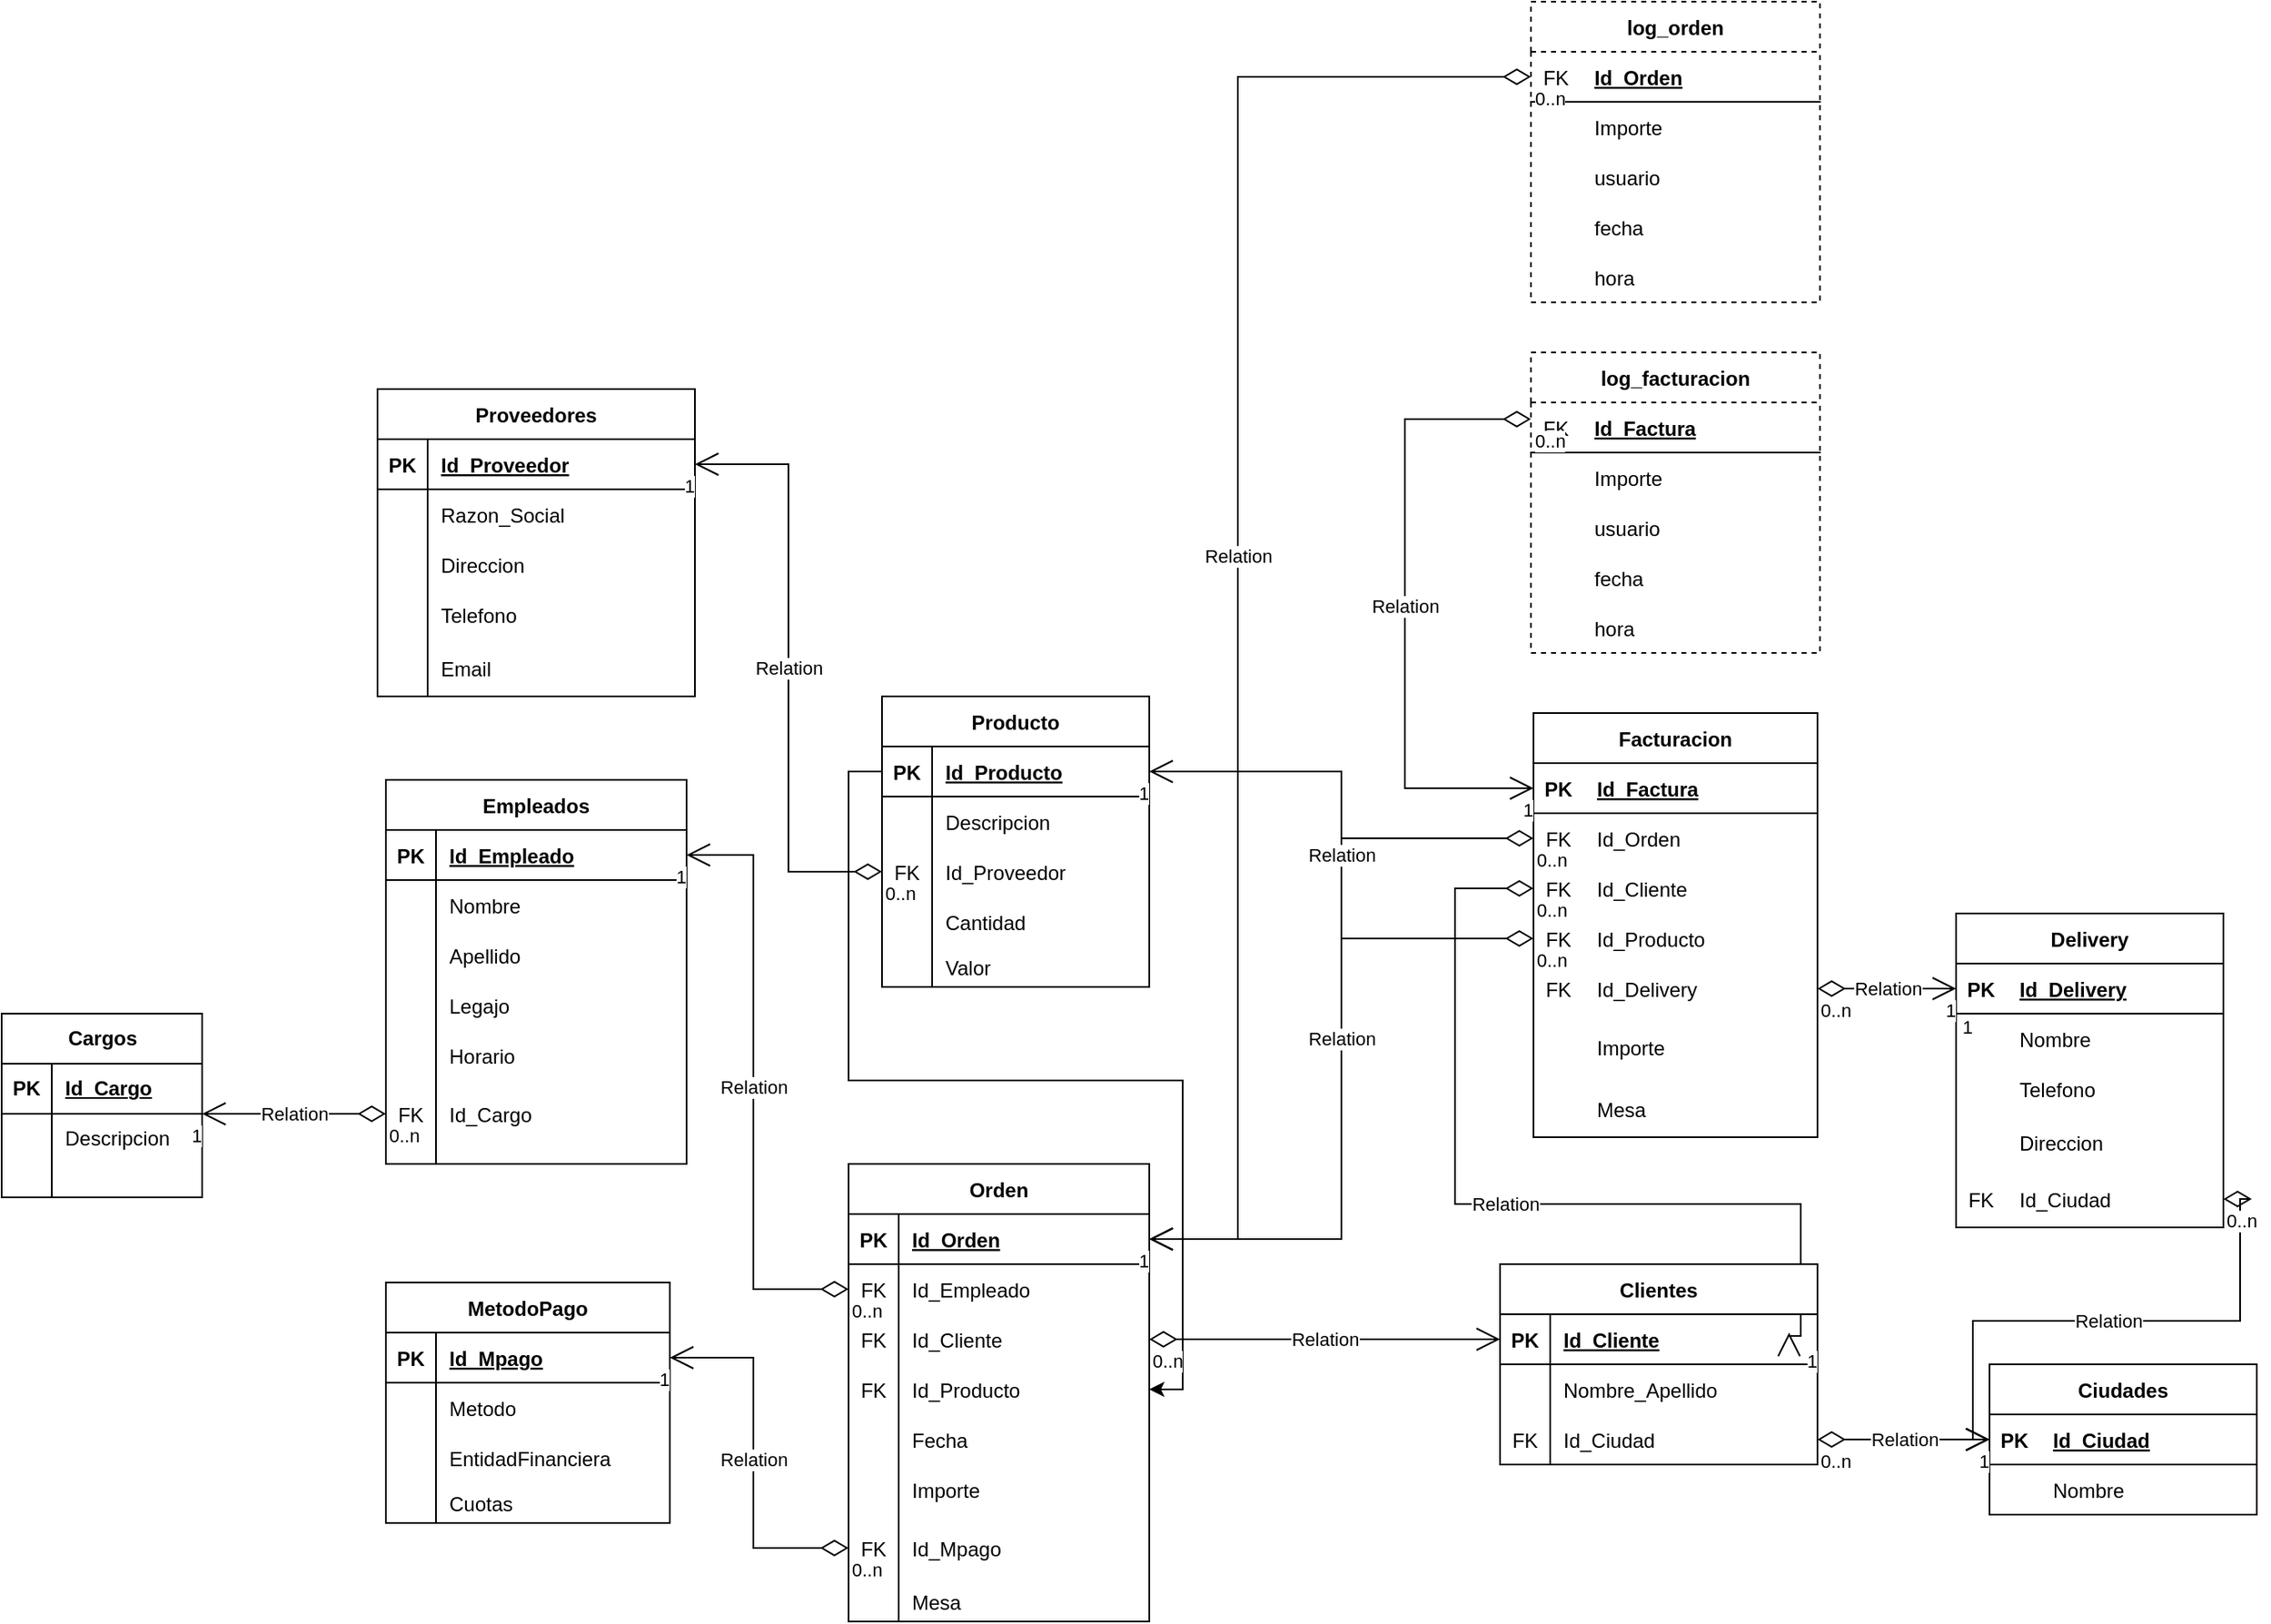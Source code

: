 <mxfile version="21.4.0" type="device">
  <diagram id="R2lEEEUBdFMjLlhIrx00" name="Page-1">
    <mxGraphModel dx="1404" dy="3014" grid="1" gridSize="10" guides="1" tooltips="1" connect="1" arrows="1" fold="1" page="1" pageScale="1" pageWidth="850" pageHeight="1100" math="0" shadow="0" extFonts="Permanent Marker^https://fonts.googleapis.com/css?family=Permanent+Marker">
      <root>
        <mxCell id="0" />
        <mxCell id="1" parent="0" />
        <mxCell id="C-vyLk0tnHw3VtMMgP7b-2" value="Proveedores" style="shape=table;startSize=30;container=1;collapsible=1;childLayout=tableLayout;fixedRows=1;rowLines=0;fontStyle=1;align=center;resizeLast=1;resizeLastRow=1;" parent="1" vertex="1">
          <mxGeometry x="445" y="-1188" width="190" height="184" as="geometry" />
        </mxCell>
        <mxCell id="C-vyLk0tnHw3VtMMgP7b-3" value="" style="shape=partialRectangle;collapsible=0;dropTarget=0;pointerEvents=0;fillColor=none;points=[[0,0.5],[1,0.5]];portConstraint=eastwest;top=0;left=0;right=0;bottom=1;" parent="C-vyLk0tnHw3VtMMgP7b-2" vertex="1">
          <mxGeometry y="30" width="190" height="30" as="geometry" />
        </mxCell>
        <mxCell id="C-vyLk0tnHw3VtMMgP7b-4" value="PK" style="shape=partialRectangle;overflow=hidden;connectable=0;fillColor=none;top=0;left=0;bottom=0;right=0;fontStyle=1;" parent="C-vyLk0tnHw3VtMMgP7b-3" vertex="1">
          <mxGeometry width="30" height="30" as="geometry">
            <mxRectangle width="30" height="30" as="alternateBounds" />
          </mxGeometry>
        </mxCell>
        <mxCell id="C-vyLk0tnHw3VtMMgP7b-5" value="Id_Proveedor" style="shape=partialRectangle;overflow=hidden;connectable=0;fillColor=none;top=0;left=0;bottom=0;right=0;align=left;spacingLeft=6;fontStyle=5;" parent="C-vyLk0tnHw3VtMMgP7b-3" vertex="1">
          <mxGeometry x="30" width="160" height="30" as="geometry">
            <mxRectangle width="160" height="30" as="alternateBounds" />
          </mxGeometry>
        </mxCell>
        <mxCell id="C-vyLk0tnHw3VtMMgP7b-6" value="" style="shape=partialRectangle;collapsible=0;dropTarget=0;pointerEvents=0;fillColor=none;points=[[0,0.5],[1,0.5]];portConstraint=eastwest;top=0;left=0;right=0;bottom=0;" parent="C-vyLk0tnHw3VtMMgP7b-2" vertex="1">
          <mxGeometry y="60" width="190" height="30" as="geometry" />
        </mxCell>
        <mxCell id="C-vyLk0tnHw3VtMMgP7b-7" value="" style="shape=partialRectangle;overflow=hidden;connectable=0;fillColor=none;top=0;left=0;bottom=0;right=0;" parent="C-vyLk0tnHw3VtMMgP7b-6" vertex="1">
          <mxGeometry width="30" height="30" as="geometry">
            <mxRectangle width="30" height="30" as="alternateBounds" />
          </mxGeometry>
        </mxCell>
        <mxCell id="C-vyLk0tnHw3VtMMgP7b-8" value="Razon_Social" style="shape=partialRectangle;overflow=hidden;connectable=0;fillColor=none;top=0;left=0;bottom=0;right=0;align=left;spacingLeft=6;" parent="C-vyLk0tnHw3VtMMgP7b-6" vertex="1">
          <mxGeometry x="30" width="160" height="30" as="geometry">
            <mxRectangle width="160" height="30" as="alternateBounds" />
          </mxGeometry>
        </mxCell>
        <mxCell id="C-vyLk0tnHw3VtMMgP7b-9" value="" style="shape=partialRectangle;collapsible=0;dropTarget=0;pointerEvents=0;fillColor=none;points=[[0,0.5],[1,0.5]];portConstraint=eastwest;top=0;left=0;right=0;bottom=0;" parent="C-vyLk0tnHw3VtMMgP7b-2" vertex="1">
          <mxGeometry y="90" width="190" height="30" as="geometry" />
        </mxCell>
        <mxCell id="C-vyLk0tnHw3VtMMgP7b-10" value="" style="shape=partialRectangle;overflow=hidden;connectable=0;fillColor=none;top=0;left=0;bottom=0;right=0;" parent="C-vyLk0tnHw3VtMMgP7b-9" vertex="1">
          <mxGeometry width="30" height="30" as="geometry">
            <mxRectangle width="30" height="30" as="alternateBounds" />
          </mxGeometry>
        </mxCell>
        <mxCell id="C-vyLk0tnHw3VtMMgP7b-11" value="Direccion" style="shape=partialRectangle;overflow=hidden;connectable=0;fillColor=none;top=0;left=0;bottom=0;right=0;align=left;spacingLeft=6;" parent="C-vyLk0tnHw3VtMMgP7b-9" vertex="1">
          <mxGeometry x="30" width="160" height="30" as="geometry">
            <mxRectangle width="160" height="30" as="alternateBounds" />
          </mxGeometry>
        </mxCell>
        <mxCell id="Lswr-Pe6NkuVUkH11T1k-72" value="" style="shape=partialRectangle;collapsible=0;dropTarget=0;pointerEvents=0;fillColor=none;points=[[0,0.5],[1,0.5]];portConstraint=eastwest;top=0;left=0;right=0;bottom=0;" parent="C-vyLk0tnHw3VtMMgP7b-2" vertex="1">
          <mxGeometry y="120" width="190" height="30" as="geometry" />
        </mxCell>
        <mxCell id="Lswr-Pe6NkuVUkH11T1k-73" value="" style="shape=partialRectangle;overflow=hidden;connectable=0;fillColor=none;top=0;left=0;bottom=0;right=0;" parent="Lswr-Pe6NkuVUkH11T1k-72" vertex="1">
          <mxGeometry width="30" height="30" as="geometry">
            <mxRectangle width="30" height="30" as="alternateBounds" />
          </mxGeometry>
        </mxCell>
        <mxCell id="Lswr-Pe6NkuVUkH11T1k-74" value="Telefono" style="shape=partialRectangle;overflow=hidden;connectable=0;fillColor=none;top=0;left=0;bottom=0;right=0;align=left;spacingLeft=6;" parent="Lswr-Pe6NkuVUkH11T1k-72" vertex="1">
          <mxGeometry x="30" width="160" height="30" as="geometry">
            <mxRectangle width="160" height="30" as="alternateBounds" />
          </mxGeometry>
        </mxCell>
        <mxCell id="Lswr-Pe6NkuVUkH11T1k-75" value="" style="shape=partialRectangle;collapsible=0;dropTarget=0;pointerEvents=0;fillColor=none;points=[[0,0.5],[1,0.5]];portConstraint=eastwest;top=0;left=0;right=0;bottom=0;" parent="C-vyLk0tnHw3VtMMgP7b-2" vertex="1">
          <mxGeometry y="150" width="190" height="34" as="geometry" />
        </mxCell>
        <mxCell id="Lswr-Pe6NkuVUkH11T1k-76" value="" style="shape=partialRectangle;overflow=hidden;connectable=0;fillColor=none;top=0;left=0;bottom=0;right=0;" parent="Lswr-Pe6NkuVUkH11T1k-75" vertex="1">
          <mxGeometry width="30" height="34" as="geometry">
            <mxRectangle width="30" height="34" as="alternateBounds" />
          </mxGeometry>
        </mxCell>
        <mxCell id="Lswr-Pe6NkuVUkH11T1k-77" value="Email" style="shape=partialRectangle;overflow=hidden;connectable=0;fillColor=none;top=0;left=0;bottom=0;right=0;align=left;spacingLeft=6;" parent="Lswr-Pe6NkuVUkH11T1k-75" vertex="1">
          <mxGeometry x="30" width="160" height="34" as="geometry">
            <mxRectangle width="160" height="34" as="alternateBounds" />
          </mxGeometry>
        </mxCell>
        <mxCell id="Lswr-Pe6NkuVUkH11T1k-132" value="Facturacion" style="shape=table;startSize=30;container=1;collapsible=1;childLayout=tableLayout;fixedRows=1;rowLines=0;fontStyle=1;align=center;resizeLast=1;resizeLastRow=1;bottom=1;rotatable=1;columnLines=0;" parent="1" vertex="1">
          <mxGeometry x="1137" y="-994" width="170" height="254" as="geometry" />
        </mxCell>
        <mxCell id="Lswr-Pe6NkuVUkH11T1k-133" value="" style="shape=partialRectangle;collapsible=0;dropTarget=0;pointerEvents=0;fillColor=none;points=[[0,0.5],[1,0.5]];portConstraint=eastwest;top=0;left=0;right=0;bottom=1;" parent="Lswr-Pe6NkuVUkH11T1k-132" vertex="1">
          <mxGeometry y="30" width="170" height="30" as="geometry" />
        </mxCell>
        <mxCell id="Lswr-Pe6NkuVUkH11T1k-134" value="PK" style="shape=partialRectangle;overflow=hidden;connectable=0;fillColor=none;top=0;left=0;bottom=0;right=0;fontStyle=1;" parent="Lswr-Pe6NkuVUkH11T1k-133" vertex="1">
          <mxGeometry width="30" height="30" as="geometry">
            <mxRectangle width="30" height="30" as="alternateBounds" />
          </mxGeometry>
        </mxCell>
        <mxCell id="Lswr-Pe6NkuVUkH11T1k-135" value="Id_Factura" style="shape=partialRectangle;overflow=hidden;connectable=0;fillColor=none;top=0;left=0;bottom=0;right=0;align=left;spacingLeft=6;fontStyle=5;" parent="Lswr-Pe6NkuVUkH11T1k-133" vertex="1">
          <mxGeometry x="30" width="140" height="30" as="geometry">
            <mxRectangle width="140" height="30" as="alternateBounds" />
          </mxGeometry>
        </mxCell>
        <mxCell id="Lswr-Pe6NkuVUkH11T1k-136" value="" style="shape=partialRectangle;collapsible=0;dropTarget=0;pointerEvents=0;fillColor=none;points=[[0,0.5],[1,0.5]];portConstraint=eastwest;top=0;left=0;right=0;bottom=0;" parent="Lswr-Pe6NkuVUkH11T1k-132" vertex="1">
          <mxGeometry y="60" width="170" height="30" as="geometry" />
        </mxCell>
        <mxCell id="Lswr-Pe6NkuVUkH11T1k-137" value="" style="shape=partialRectangle;overflow=hidden;connectable=0;fillColor=none;top=0;left=0;bottom=0;right=0;" parent="Lswr-Pe6NkuVUkH11T1k-136" vertex="1">
          <mxGeometry width="30" height="30" as="geometry">
            <mxRectangle width="30" height="30" as="alternateBounds" />
          </mxGeometry>
        </mxCell>
        <mxCell id="Lswr-Pe6NkuVUkH11T1k-138" value="Id_Orden" style="shape=partialRectangle;overflow=hidden;connectable=0;fillColor=none;top=0;left=0;bottom=0;right=0;align=left;spacingLeft=6;" parent="Lswr-Pe6NkuVUkH11T1k-136" vertex="1">
          <mxGeometry x="30" width="140" height="30" as="geometry">
            <mxRectangle width="140" height="30" as="alternateBounds" />
          </mxGeometry>
        </mxCell>
        <mxCell id="Lswr-Pe6NkuVUkH11T1k-139" value="" style="shape=partialRectangle;collapsible=0;dropTarget=0;pointerEvents=0;fillColor=none;points=[[0,0.5],[1,0.5]];portConstraint=eastwest;top=0;left=0;right=0;bottom=0;" parent="Lswr-Pe6NkuVUkH11T1k-132" vertex="1">
          <mxGeometry y="90" width="170" height="30" as="geometry" />
        </mxCell>
        <mxCell id="Lswr-Pe6NkuVUkH11T1k-140" value="" style="shape=partialRectangle;overflow=hidden;connectable=0;fillColor=none;top=0;left=0;bottom=0;right=0;" parent="Lswr-Pe6NkuVUkH11T1k-139" vertex="1">
          <mxGeometry width="30" height="30" as="geometry">
            <mxRectangle width="30" height="30" as="alternateBounds" />
          </mxGeometry>
        </mxCell>
        <mxCell id="Lswr-Pe6NkuVUkH11T1k-141" value="Id_Cliente" style="shape=partialRectangle;overflow=hidden;connectable=0;fillColor=none;top=0;left=0;bottom=0;right=0;align=left;spacingLeft=6;" parent="Lswr-Pe6NkuVUkH11T1k-139" vertex="1">
          <mxGeometry x="30" width="140" height="30" as="geometry">
            <mxRectangle width="140" height="30" as="alternateBounds" />
          </mxGeometry>
        </mxCell>
        <mxCell id="Lswr-Pe6NkuVUkH11T1k-142" value="" style="shape=partialRectangle;collapsible=0;dropTarget=0;pointerEvents=0;fillColor=none;points=[[0,0.5],[1,0.5]];portConstraint=eastwest;top=0;left=0;right=0;bottom=0;" parent="Lswr-Pe6NkuVUkH11T1k-132" vertex="1">
          <mxGeometry y="120" width="170" height="30" as="geometry" />
        </mxCell>
        <mxCell id="Lswr-Pe6NkuVUkH11T1k-143" value="" style="shape=partialRectangle;overflow=hidden;connectable=0;fillColor=none;top=0;left=0;bottom=0;right=0;" parent="Lswr-Pe6NkuVUkH11T1k-142" vertex="1">
          <mxGeometry width="30" height="30" as="geometry">
            <mxRectangle width="30" height="30" as="alternateBounds" />
          </mxGeometry>
        </mxCell>
        <mxCell id="Lswr-Pe6NkuVUkH11T1k-144" value="Id_Producto" style="shape=partialRectangle;overflow=hidden;connectable=0;fillColor=none;top=0;left=0;bottom=0;right=0;align=left;spacingLeft=6;" parent="Lswr-Pe6NkuVUkH11T1k-142" vertex="1">
          <mxGeometry x="30" width="140" height="30" as="geometry">
            <mxRectangle width="140" height="30" as="alternateBounds" />
          </mxGeometry>
        </mxCell>
        <mxCell id="Lswr-Pe6NkuVUkH11T1k-145" value="" style="shape=partialRectangle;collapsible=0;dropTarget=0;pointerEvents=0;fillColor=none;points=[[0,0.5],[1,0.5]];portConstraint=eastwest;top=0;left=0;right=0;bottom=0;" parent="Lswr-Pe6NkuVUkH11T1k-132" vertex="1">
          <mxGeometry y="150" width="170" height="30" as="geometry" />
        </mxCell>
        <mxCell id="Lswr-Pe6NkuVUkH11T1k-146" value="" style="shape=partialRectangle;overflow=hidden;connectable=0;fillColor=none;top=0;left=0;bottom=0;right=0;" parent="Lswr-Pe6NkuVUkH11T1k-145" vertex="1">
          <mxGeometry width="30" height="30" as="geometry">
            <mxRectangle width="30" height="30" as="alternateBounds" />
          </mxGeometry>
        </mxCell>
        <mxCell id="Lswr-Pe6NkuVUkH11T1k-147" value="Id_Delivery" style="shape=partialRectangle;overflow=hidden;connectable=0;fillColor=none;top=0;left=0;bottom=0;right=0;align=left;spacingLeft=6;" parent="Lswr-Pe6NkuVUkH11T1k-145" vertex="1">
          <mxGeometry x="30" width="140" height="30" as="geometry">
            <mxRectangle width="140" height="30" as="alternateBounds" />
          </mxGeometry>
        </mxCell>
        <mxCell id="Lswr-Pe6NkuVUkH11T1k-148" value="" style="shape=partialRectangle;collapsible=0;dropTarget=0;pointerEvents=0;fillColor=none;points=[[0,0.5],[1,0.5]];portConstraint=eastwest;top=0;left=0;right=0;bottom=0;" parent="Lswr-Pe6NkuVUkH11T1k-132" vertex="1">
          <mxGeometry y="180" width="170" height="40" as="geometry" />
        </mxCell>
        <mxCell id="Lswr-Pe6NkuVUkH11T1k-149" value="" style="shape=partialRectangle;overflow=hidden;connectable=0;fillColor=none;top=0;left=0;bottom=0;right=0;" parent="Lswr-Pe6NkuVUkH11T1k-148" vertex="1">
          <mxGeometry width="30" height="40" as="geometry">
            <mxRectangle width="30" height="40" as="alternateBounds" />
          </mxGeometry>
        </mxCell>
        <mxCell id="Lswr-Pe6NkuVUkH11T1k-150" value="Importe" style="shape=partialRectangle;overflow=hidden;connectable=0;fillColor=none;top=0;left=0;bottom=0;right=0;align=left;spacingLeft=6;" parent="Lswr-Pe6NkuVUkH11T1k-148" vertex="1">
          <mxGeometry x="30" width="140" height="40" as="geometry">
            <mxRectangle width="140" height="40" as="alternateBounds" />
          </mxGeometry>
        </mxCell>
        <mxCell id="Lswr-Pe6NkuVUkH11T1k-151" value="" style="shape=partialRectangle;collapsible=0;dropTarget=0;pointerEvents=0;fillColor=none;points=[[0,0.5],[1,0.5]];portConstraint=eastwest;top=0;left=0;right=0;bottom=0;" parent="Lswr-Pe6NkuVUkH11T1k-132" vertex="1">
          <mxGeometry y="220" width="170" height="34" as="geometry" />
        </mxCell>
        <mxCell id="Lswr-Pe6NkuVUkH11T1k-152" value="" style="shape=partialRectangle;overflow=hidden;connectable=0;fillColor=none;top=0;left=0;bottom=0;right=0;" parent="Lswr-Pe6NkuVUkH11T1k-151" vertex="1">
          <mxGeometry width="30" height="34" as="geometry">
            <mxRectangle width="30" height="34" as="alternateBounds" />
          </mxGeometry>
        </mxCell>
        <mxCell id="Lswr-Pe6NkuVUkH11T1k-153" value="Mesa" style="shape=partialRectangle;overflow=hidden;connectable=0;fillColor=none;top=0;left=0;bottom=0;right=0;align=left;spacingLeft=6;" parent="Lswr-Pe6NkuVUkH11T1k-151" vertex="1">
          <mxGeometry x="30" width="140" height="34" as="geometry">
            <mxRectangle width="140" height="34" as="alternateBounds" />
          </mxGeometry>
        </mxCell>
        <mxCell id="Lswr-Pe6NkuVUkH11T1k-174" value="MetodoPago" style="shape=table;startSize=30;container=1;collapsible=1;childLayout=tableLayout;fixedRows=1;rowLines=0;fontStyle=1;align=center;resizeLast=1;resizeLastRow=1;" parent="1" vertex="1">
          <mxGeometry x="450" y="-653" width="170" height="144" as="geometry" />
        </mxCell>
        <mxCell id="Lswr-Pe6NkuVUkH11T1k-175" value="" style="shape=partialRectangle;collapsible=0;dropTarget=0;pointerEvents=0;fillColor=none;points=[[0,0.5],[1,0.5]];portConstraint=eastwest;top=0;left=0;right=0;bottom=1;" parent="Lswr-Pe6NkuVUkH11T1k-174" vertex="1">
          <mxGeometry y="30" width="170" height="30" as="geometry" />
        </mxCell>
        <mxCell id="Lswr-Pe6NkuVUkH11T1k-176" value="PK" style="shape=partialRectangle;overflow=hidden;connectable=0;fillColor=none;top=0;left=0;bottom=0;right=0;fontStyle=1;" parent="Lswr-Pe6NkuVUkH11T1k-175" vertex="1">
          <mxGeometry width="30" height="30" as="geometry">
            <mxRectangle width="30" height="30" as="alternateBounds" />
          </mxGeometry>
        </mxCell>
        <mxCell id="Lswr-Pe6NkuVUkH11T1k-177" value="Id_Mpago" style="shape=partialRectangle;overflow=hidden;connectable=0;fillColor=none;top=0;left=0;bottom=0;right=0;align=left;spacingLeft=6;fontStyle=5;" parent="Lswr-Pe6NkuVUkH11T1k-175" vertex="1">
          <mxGeometry x="30" width="140" height="30" as="geometry">
            <mxRectangle width="140" height="30" as="alternateBounds" />
          </mxGeometry>
        </mxCell>
        <mxCell id="Lswr-Pe6NkuVUkH11T1k-178" value="" style="shape=partialRectangle;collapsible=0;dropTarget=0;pointerEvents=0;fillColor=none;points=[[0,0.5],[1,0.5]];portConstraint=eastwest;top=0;left=0;right=0;bottom=0;" parent="Lswr-Pe6NkuVUkH11T1k-174" vertex="1">
          <mxGeometry y="60" width="170" height="30" as="geometry" />
        </mxCell>
        <mxCell id="Lswr-Pe6NkuVUkH11T1k-179" value="" style="shape=partialRectangle;overflow=hidden;connectable=0;fillColor=none;top=0;left=0;bottom=0;right=0;" parent="Lswr-Pe6NkuVUkH11T1k-178" vertex="1">
          <mxGeometry width="30" height="30" as="geometry">
            <mxRectangle width="30" height="30" as="alternateBounds" />
          </mxGeometry>
        </mxCell>
        <mxCell id="Lswr-Pe6NkuVUkH11T1k-180" value="Metodo" style="shape=partialRectangle;overflow=hidden;connectable=0;fillColor=none;top=0;left=0;bottom=0;right=0;align=left;spacingLeft=6;" parent="Lswr-Pe6NkuVUkH11T1k-178" vertex="1">
          <mxGeometry x="30" width="140" height="30" as="geometry">
            <mxRectangle width="140" height="30" as="alternateBounds" />
          </mxGeometry>
        </mxCell>
        <mxCell id="Lswr-Pe6NkuVUkH11T1k-181" value="" style="shape=partialRectangle;collapsible=0;dropTarget=0;pointerEvents=0;fillColor=none;points=[[0,0.5],[1,0.5]];portConstraint=eastwest;top=0;left=0;right=0;bottom=0;" parent="Lswr-Pe6NkuVUkH11T1k-174" vertex="1">
          <mxGeometry y="90" width="170" height="30" as="geometry" />
        </mxCell>
        <mxCell id="Lswr-Pe6NkuVUkH11T1k-182" value="" style="shape=partialRectangle;overflow=hidden;connectable=0;fillColor=none;top=0;left=0;bottom=0;right=0;" parent="Lswr-Pe6NkuVUkH11T1k-181" vertex="1">
          <mxGeometry width="30" height="30" as="geometry">
            <mxRectangle width="30" height="30" as="alternateBounds" />
          </mxGeometry>
        </mxCell>
        <mxCell id="Lswr-Pe6NkuVUkH11T1k-183" value="EntidadFinanciera" style="shape=partialRectangle;overflow=hidden;connectable=0;fillColor=none;top=0;left=0;bottom=0;right=0;align=left;spacingLeft=6;" parent="Lswr-Pe6NkuVUkH11T1k-181" vertex="1">
          <mxGeometry x="30" width="140" height="30" as="geometry">
            <mxRectangle width="140" height="30" as="alternateBounds" />
          </mxGeometry>
        </mxCell>
        <mxCell id="Lswr-Pe6NkuVUkH11T1k-184" value="" style="shape=partialRectangle;collapsible=0;dropTarget=0;pointerEvents=0;fillColor=none;points=[[0,0.5],[1,0.5]];portConstraint=eastwest;top=0;left=0;right=0;bottom=0;" parent="Lswr-Pe6NkuVUkH11T1k-174" vertex="1">
          <mxGeometry y="120" width="170" height="24" as="geometry" />
        </mxCell>
        <mxCell id="Lswr-Pe6NkuVUkH11T1k-185" value="" style="shape=partialRectangle;overflow=hidden;connectable=0;fillColor=none;top=0;left=0;bottom=0;right=0;" parent="Lswr-Pe6NkuVUkH11T1k-184" vertex="1">
          <mxGeometry width="30" height="24" as="geometry">
            <mxRectangle width="30" height="24" as="alternateBounds" />
          </mxGeometry>
        </mxCell>
        <mxCell id="Lswr-Pe6NkuVUkH11T1k-186" value="Cuotas" style="shape=partialRectangle;overflow=hidden;connectable=0;fillColor=none;top=0;left=0;bottom=0;right=0;align=left;spacingLeft=6;" parent="Lswr-Pe6NkuVUkH11T1k-184" vertex="1">
          <mxGeometry x="30" width="140" height="24" as="geometry">
            <mxRectangle width="140" height="24" as="alternateBounds" />
          </mxGeometry>
        </mxCell>
        <mxCell id="Lswr-Pe6NkuVUkH11T1k-205" value="Delivery" style="shape=table;startSize=30;container=1;collapsible=1;childLayout=tableLayout;fixedRows=1;rowLines=0;fontStyle=1;align=center;resizeLast=1;resizeLastRow=1;bottom=1;rotatable=1;columnLines=0;" parent="1" vertex="1">
          <mxGeometry x="1390" y="-874" width="160" height="188" as="geometry" />
        </mxCell>
        <mxCell id="Lswr-Pe6NkuVUkH11T1k-206" value="" style="shape=partialRectangle;collapsible=0;dropTarget=0;pointerEvents=0;fillColor=none;points=[[0,0.5],[1,0.5]];portConstraint=eastwest;top=0;left=0;right=0;bottom=1;" parent="Lswr-Pe6NkuVUkH11T1k-205" vertex="1">
          <mxGeometry y="30" width="160" height="30" as="geometry" />
        </mxCell>
        <mxCell id="Lswr-Pe6NkuVUkH11T1k-207" value="PK" style="shape=partialRectangle;overflow=hidden;connectable=0;fillColor=none;top=0;left=0;bottom=0;right=0;fontStyle=1;" parent="Lswr-Pe6NkuVUkH11T1k-206" vertex="1">
          <mxGeometry width="30" height="30" as="geometry">
            <mxRectangle width="30" height="30" as="alternateBounds" />
          </mxGeometry>
        </mxCell>
        <mxCell id="Lswr-Pe6NkuVUkH11T1k-208" value="Id_Delivery" style="shape=partialRectangle;overflow=hidden;connectable=0;fillColor=none;top=0;left=0;bottom=0;right=0;align=left;spacingLeft=6;fontStyle=5;" parent="Lswr-Pe6NkuVUkH11T1k-206" vertex="1">
          <mxGeometry x="30" width="130" height="30" as="geometry">
            <mxRectangle width="130" height="30" as="alternateBounds" />
          </mxGeometry>
        </mxCell>
        <mxCell id="Lswr-Pe6NkuVUkH11T1k-209" value="" style="shape=partialRectangle;collapsible=0;dropTarget=0;pointerEvents=0;fillColor=none;points=[[0,0.5],[1,0.5]];portConstraint=eastwest;top=0;left=0;right=0;bottom=0;" parent="Lswr-Pe6NkuVUkH11T1k-205" vertex="1">
          <mxGeometry y="60" width="160" height="30" as="geometry" />
        </mxCell>
        <mxCell id="Lswr-Pe6NkuVUkH11T1k-210" value="" style="shape=partialRectangle;overflow=hidden;connectable=0;fillColor=none;top=0;left=0;bottom=0;right=0;" parent="Lswr-Pe6NkuVUkH11T1k-209" vertex="1">
          <mxGeometry width="30" height="30" as="geometry">
            <mxRectangle width="30" height="30" as="alternateBounds" />
          </mxGeometry>
        </mxCell>
        <mxCell id="Lswr-Pe6NkuVUkH11T1k-211" value="Nombre" style="shape=partialRectangle;overflow=hidden;connectable=0;fillColor=none;top=0;left=0;bottom=0;right=0;align=left;spacingLeft=6;" parent="Lswr-Pe6NkuVUkH11T1k-209" vertex="1">
          <mxGeometry x="30" width="130" height="30" as="geometry">
            <mxRectangle width="130" height="30" as="alternateBounds" />
          </mxGeometry>
        </mxCell>
        <mxCell id="Lswr-Pe6NkuVUkH11T1k-212" value="" style="shape=partialRectangle;collapsible=0;dropTarget=0;pointerEvents=0;fillColor=none;points=[[0,0.5],[1,0.5]];portConstraint=eastwest;top=0;left=0;right=0;bottom=0;" parent="Lswr-Pe6NkuVUkH11T1k-205" vertex="1">
          <mxGeometry y="90" width="160" height="30" as="geometry" />
        </mxCell>
        <mxCell id="Lswr-Pe6NkuVUkH11T1k-213" value="" style="shape=partialRectangle;overflow=hidden;connectable=0;fillColor=none;top=0;left=0;bottom=0;right=0;" parent="Lswr-Pe6NkuVUkH11T1k-212" vertex="1">
          <mxGeometry width="30" height="30" as="geometry">
            <mxRectangle width="30" height="30" as="alternateBounds" />
          </mxGeometry>
        </mxCell>
        <mxCell id="Lswr-Pe6NkuVUkH11T1k-214" value="Telefono" style="shape=partialRectangle;overflow=hidden;connectable=0;fillColor=none;top=0;left=0;bottom=0;right=0;align=left;spacingLeft=6;" parent="Lswr-Pe6NkuVUkH11T1k-212" vertex="1">
          <mxGeometry x="30" width="130" height="30" as="geometry">
            <mxRectangle width="130" height="30" as="alternateBounds" />
          </mxGeometry>
        </mxCell>
        <mxCell id="Lswr-Pe6NkuVUkH11T1k-215" value="" style="shape=partialRectangle;collapsible=0;dropTarget=0;pointerEvents=0;fillColor=none;points=[[0,0.5],[1,0.5]];portConstraint=eastwest;top=0;left=0;right=0;bottom=0;" parent="Lswr-Pe6NkuVUkH11T1k-205" vertex="1">
          <mxGeometry y="120" width="160" height="34" as="geometry" />
        </mxCell>
        <mxCell id="Lswr-Pe6NkuVUkH11T1k-216" value="" style="shape=partialRectangle;overflow=hidden;connectable=0;fillColor=none;top=0;left=0;bottom=0;right=0;" parent="Lswr-Pe6NkuVUkH11T1k-215" vertex="1">
          <mxGeometry width="30" height="34" as="geometry">
            <mxRectangle width="30" height="34" as="alternateBounds" />
          </mxGeometry>
        </mxCell>
        <mxCell id="Lswr-Pe6NkuVUkH11T1k-217" value="Direccion" style="shape=partialRectangle;overflow=hidden;connectable=0;fillColor=none;top=0;left=0;bottom=0;right=0;align=left;spacingLeft=6;" parent="Lswr-Pe6NkuVUkH11T1k-215" vertex="1">
          <mxGeometry x="30" width="130" height="34" as="geometry">
            <mxRectangle width="130" height="34" as="alternateBounds" />
          </mxGeometry>
        </mxCell>
        <mxCell id="D0G3_-DsDmUUKHZyoUoX-55" value="" style="shape=partialRectangle;collapsible=0;dropTarget=0;pointerEvents=0;fillColor=none;points=[[0,0.5],[1,0.5]];portConstraint=eastwest;top=0;left=0;right=0;bottom=0;" vertex="1" parent="Lswr-Pe6NkuVUkH11T1k-205">
          <mxGeometry y="154" width="160" height="34" as="geometry" />
        </mxCell>
        <mxCell id="D0G3_-DsDmUUKHZyoUoX-56" value="FK" style="shape=partialRectangle;overflow=hidden;connectable=0;fillColor=none;top=0;left=0;bottom=0;right=0;" vertex="1" parent="D0G3_-DsDmUUKHZyoUoX-55">
          <mxGeometry width="30" height="34" as="geometry">
            <mxRectangle width="30" height="34" as="alternateBounds" />
          </mxGeometry>
        </mxCell>
        <mxCell id="D0G3_-DsDmUUKHZyoUoX-57" value="Id_Ciudad" style="shape=partialRectangle;overflow=hidden;connectable=0;fillColor=none;top=0;left=0;bottom=0;right=0;align=left;spacingLeft=6;" vertex="1" parent="D0G3_-DsDmUUKHZyoUoX-55">
          <mxGeometry x="30" width="130" height="34" as="geometry">
            <mxRectangle width="130" height="34" as="alternateBounds" />
          </mxGeometry>
        </mxCell>
        <mxCell id="Lswr-Pe6NkuVUkH11T1k-235" value="Producto" style="shape=table;startSize=30;container=1;collapsible=1;childLayout=tableLayout;fixedRows=1;rowLines=0;fontStyle=1;align=center;resizeLast=1;resizeLastRow=1;" parent="1" vertex="1">
          <mxGeometry x="747" y="-1004" width="160" height="174" as="geometry">
            <mxRectangle x="390" y="-410" width="90" height="30" as="alternateBounds" />
          </mxGeometry>
        </mxCell>
        <mxCell id="Lswr-Pe6NkuVUkH11T1k-236" value="" style="shape=partialRectangle;collapsible=0;dropTarget=0;pointerEvents=0;fillColor=none;points=[[0,0.5],[1,0.5]];portConstraint=eastwest;top=0;left=0;right=0;bottom=1;" parent="Lswr-Pe6NkuVUkH11T1k-235" vertex="1">
          <mxGeometry y="30" width="160" height="30" as="geometry" />
        </mxCell>
        <mxCell id="Lswr-Pe6NkuVUkH11T1k-237" value="PK" style="shape=partialRectangle;overflow=hidden;connectable=0;fillColor=none;top=0;left=0;bottom=0;right=0;fontStyle=1;" parent="Lswr-Pe6NkuVUkH11T1k-236" vertex="1">
          <mxGeometry width="30" height="30" as="geometry">
            <mxRectangle width="30" height="30" as="alternateBounds" />
          </mxGeometry>
        </mxCell>
        <mxCell id="Lswr-Pe6NkuVUkH11T1k-238" value="Id_Producto" style="shape=partialRectangle;overflow=hidden;connectable=0;fillColor=none;top=0;left=0;bottom=0;right=0;align=left;spacingLeft=6;fontStyle=5;" parent="Lswr-Pe6NkuVUkH11T1k-236" vertex="1">
          <mxGeometry x="30" width="130" height="30" as="geometry">
            <mxRectangle width="130" height="30" as="alternateBounds" />
          </mxGeometry>
        </mxCell>
        <mxCell id="Lswr-Pe6NkuVUkH11T1k-239" value="" style="shape=partialRectangle;collapsible=0;dropTarget=0;pointerEvents=0;fillColor=none;points=[[0,0.5],[1,0.5]];portConstraint=eastwest;top=0;left=0;right=0;bottom=0;" parent="Lswr-Pe6NkuVUkH11T1k-235" vertex="1">
          <mxGeometry y="60" width="160" height="30" as="geometry" />
        </mxCell>
        <mxCell id="Lswr-Pe6NkuVUkH11T1k-240" value="" style="shape=partialRectangle;overflow=hidden;connectable=0;fillColor=none;top=0;left=0;bottom=0;right=0;" parent="Lswr-Pe6NkuVUkH11T1k-239" vertex="1">
          <mxGeometry width="30" height="30" as="geometry">
            <mxRectangle width="30" height="30" as="alternateBounds" />
          </mxGeometry>
        </mxCell>
        <mxCell id="Lswr-Pe6NkuVUkH11T1k-241" value="Descripcion" style="shape=partialRectangle;overflow=hidden;connectable=0;fillColor=none;top=0;left=0;bottom=0;right=0;align=left;spacingLeft=6;" parent="Lswr-Pe6NkuVUkH11T1k-239" vertex="1">
          <mxGeometry x="30" width="130" height="30" as="geometry">
            <mxRectangle width="130" height="30" as="alternateBounds" />
          </mxGeometry>
        </mxCell>
        <mxCell id="Lswr-Pe6NkuVUkH11T1k-242" value="" style="shape=partialRectangle;collapsible=0;dropTarget=0;pointerEvents=0;fillColor=none;points=[[0,0.5],[1,0.5]];portConstraint=eastwest;top=0;left=0;right=0;bottom=0;" parent="Lswr-Pe6NkuVUkH11T1k-235" vertex="1">
          <mxGeometry y="90" width="160" height="30" as="geometry" />
        </mxCell>
        <mxCell id="Lswr-Pe6NkuVUkH11T1k-243" value="FK" style="shape=partialRectangle;overflow=hidden;connectable=0;fillColor=none;top=0;left=0;bottom=0;right=0;" parent="Lswr-Pe6NkuVUkH11T1k-242" vertex="1">
          <mxGeometry width="30" height="30" as="geometry">
            <mxRectangle width="30" height="30" as="alternateBounds" />
          </mxGeometry>
        </mxCell>
        <mxCell id="Lswr-Pe6NkuVUkH11T1k-244" value="Id_Proveedor" style="shape=partialRectangle;overflow=hidden;connectable=0;fillColor=none;top=0;left=0;bottom=0;right=0;align=left;spacingLeft=6;" parent="Lswr-Pe6NkuVUkH11T1k-242" vertex="1">
          <mxGeometry x="30" width="130" height="30" as="geometry">
            <mxRectangle width="130" height="30" as="alternateBounds" />
          </mxGeometry>
        </mxCell>
        <mxCell id="Lswr-Pe6NkuVUkH11T1k-245" value="" style="shape=partialRectangle;collapsible=0;dropTarget=0;pointerEvents=0;fillColor=none;points=[[0,0.5],[1,0.5]];portConstraint=eastwest;top=0;left=0;right=0;bottom=0;" parent="Lswr-Pe6NkuVUkH11T1k-235" vertex="1">
          <mxGeometry y="120" width="160" height="30" as="geometry" />
        </mxCell>
        <mxCell id="Lswr-Pe6NkuVUkH11T1k-246" value="" style="shape=partialRectangle;overflow=hidden;connectable=0;fillColor=none;top=0;left=0;bottom=0;right=0;" parent="Lswr-Pe6NkuVUkH11T1k-245" vertex="1">
          <mxGeometry width="30" height="30" as="geometry">
            <mxRectangle width="30" height="30" as="alternateBounds" />
          </mxGeometry>
        </mxCell>
        <mxCell id="Lswr-Pe6NkuVUkH11T1k-247" value="Cantidad " style="shape=partialRectangle;overflow=hidden;connectable=0;fillColor=none;top=0;left=0;bottom=0;right=0;align=left;spacingLeft=6;" parent="Lswr-Pe6NkuVUkH11T1k-245" vertex="1">
          <mxGeometry x="30" width="130" height="30" as="geometry">
            <mxRectangle width="130" height="30" as="alternateBounds" />
          </mxGeometry>
        </mxCell>
        <mxCell id="Lswr-Pe6NkuVUkH11T1k-248" value="" style="shape=partialRectangle;collapsible=0;dropTarget=0;pointerEvents=0;fillColor=none;points=[[0,0.5],[1,0.5]];portConstraint=eastwest;top=0;left=0;right=0;bottom=0;" parent="Lswr-Pe6NkuVUkH11T1k-235" vertex="1">
          <mxGeometry y="150" width="160" height="24" as="geometry" />
        </mxCell>
        <mxCell id="Lswr-Pe6NkuVUkH11T1k-249" value="" style="shape=partialRectangle;overflow=hidden;connectable=0;fillColor=none;top=0;left=0;bottom=0;right=0;" parent="Lswr-Pe6NkuVUkH11T1k-248" vertex="1">
          <mxGeometry width="30" height="24" as="geometry">
            <mxRectangle width="30" height="24" as="alternateBounds" />
          </mxGeometry>
        </mxCell>
        <mxCell id="Lswr-Pe6NkuVUkH11T1k-250" value="Valor" style="shape=partialRectangle;overflow=hidden;connectable=0;fillColor=none;top=0;left=0;bottom=0;right=0;align=left;spacingLeft=6;" parent="Lswr-Pe6NkuVUkH11T1k-248" vertex="1">
          <mxGeometry x="30" width="130" height="24" as="geometry">
            <mxRectangle width="130" height="24" as="alternateBounds" />
          </mxGeometry>
        </mxCell>
        <mxCell id="Lswr-Pe6NkuVUkH11T1k-270" value="Orden" style="shape=table;startSize=30;container=1;collapsible=1;childLayout=tableLayout;fixedRows=1;rowLines=0;fontStyle=1;align=center;resizeLast=1;resizeLastRow=1;" parent="1" vertex="1">
          <mxGeometry x="727" y="-724" width="180" height="274" as="geometry">
            <mxRectangle x="360" y="-200" width="80" height="30" as="alternateBounds" />
          </mxGeometry>
        </mxCell>
        <mxCell id="Lswr-Pe6NkuVUkH11T1k-271" value="" style="shape=partialRectangle;collapsible=0;dropTarget=0;pointerEvents=0;fillColor=none;points=[[0,0.5],[1,0.5]];portConstraint=eastwest;top=0;left=0;right=0;bottom=1;" parent="Lswr-Pe6NkuVUkH11T1k-270" vertex="1">
          <mxGeometry y="30" width="180" height="30" as="geometry" />
        </mxCell>
        <mxCell id="Lswr-Pe6NkuVUkH11T1k-272" value="PK" style="shape=partialRectangle;overflow=hidden;connectable=0;fillColor=none;top=0;left=0;bottom=0;right=0;fontStyle=1;" parent="Lswr-Pe6NkuVUkH11T1k-271" vertex="1">
          <mxGeometry width="30" height="30" as="geometry">
            <mxRectangle width="30" height="30" as="alternateBounds" />
          </mxGeometry>
        </mxCell>
        <mxCell id="Lswr-Pe6NkuVUkH11T1k-273" value="Id_Orden" style="shape=partialRectangle;overflow=hidden;connectable=0;fillColor=none;top=0;left=0;bottom=0;right=0;align=left;spacingLeft=6;fontStyle=5;" parent="Lswr-Pe6NkuVUkH11T1k-271" vertex="1">
          <mxGeometry x="30" width="150" height="30" as="geometry">
            <mxRectangle width="150" height="30" as="alternateBounds" />
          </mxGeometry>
        </mxCell>
        <mxCell id="Lswr-Pe6NkuVUkH11T1k-274" value="" style="shape=partialRectangle;collapsible=0;dropTarget=0;pointerEvents=0;fillColor=none;points=[[0,0.5],[1,0.5]];portConstraint=eastwest;top=0;left=0;right=0;bottom=0;" parent="Lswr-Pe6NkuVUkH11T1k-270" vertex="1">
          <mxGeometry y="60" width="180" height="30" as="geometry" />
        </mxCell>
        <mxCell id="Lswr-Pe6NkuVUkH11T1k-275" value="FK" style="shape=partialRectangle;overflow=hidden;connectable=0;fillColor=none;top=0;left=0;bottom=0;right=0;" parent="Lswr-Pe6NkuVUkH11T1k-274" vertex="1">
          <mxGeometry width="30" height="30" as="geometry">
            <mxRectangle width="30" height="30" as="alternateBounds" />
          </mxGeometry>
        </mxCell>
        <mxCell id="Lswr-Pe6NkuVUkH11T1k-276" value="Id_Empleado" style="shape=partialRectangle;overflow=hidden;connectable=0;fillColor=none;top=0;left=0;bottom=0;right=0;align=left;spacingLeft=6;" parent="Lswr-Pe6NkuVUkH11T1k-274" vertex="1">
          <mxGeometry x="30" width="150" height="30" as="geometry">
            <mxRectangle width="150" height="30" as="alternateBounds" />
          </mxGeometry>
        </mxCell>
        <mxCell id="Lswr-Pe6NkuVUkH11T1k-277" value="" style="shape=partialRectangle;collapsible=0;dropTarget=0;pointerEvents=0;fillColor=none;points=[[0,0.5],[1,0.5]];portConstraint=eastwest;top=0;left=0;right=0;bottom=0;" parent="Lswr-Pe6NkuVUkH11T1k-270" vertex="1">
          <mxGeometry y="90" width="180" height="30" as="geometry" />
        </mxCell>
        <mxCell id="Lswr-Pe6NkuVUkH11T1k-278" value="" style="shape=partialRectangle;overflow=hidden;connectable=0;fillColor=none;top=0;left=0;bottom=0;right=0;" parent="Lswr-Pe6NkuVUkH11T1k-277" vertex="1">
          <mxGeometry width="30" height="30" as="geometry">
            <mxRectangle width="30" height="30" as="alternateBounds" />
          </mxGeometry>
        </mxCell>
        <mxCell id="Lswr-Pe6NkuVUkH11T1k-279" value="Id_Cliente" style="shape=partialRectangle;overflow=hidden;connectable=0;fillColor=none;top=0;left=0;bottom=0;right=0;align=left;spacingLeft=6;" parent="Lswr-Pe6NkuVUkH11T1k-277" vertex="1">
          <mxGeometry x="30" width="150" height="30" as="geometry">
            <mxRectangle width="150" height="30" as="alternateBounds" />
          </mxGeometry>
        </mxCell>
        <mxCell id="Lswr-Pe6NkuVUkH11T1k-280" value="" style="shape=partialRectangle;collapsible=0;dropTarget=0;pointerEvents=0;fillColor=none;points=[[0,0.5],[1,0.5]];portConstraint=eastwest;top=0;left=0;right=0;bottom=0;" parent="Lswr-Pe6NkuVUkH11T1k-270" vertex="1">
          <mxGeometry y="120" width="180" height="30" as="geometry" />
        </mxCell>
        <mxCell id="Lswr-Pe6NkuVUkH11T1k-281" value="" style="shape=partialRectangle;overflow=hidden;connectable=0;fillColor=none;top=0;left=0;bottom=0;right=0;" parent="Lswr-Pe6NkuVUkH11T1k-280" vertex="1">
          <mxGeometry width="30" height="30" as="geometry">
            <mxRectangle width="30" height="30" as="alternateBounds" />
          </mxGeometry>
        </mxCell>
        <mxCell id="Lswr-Pe6NkuVUkH11T1k-282" value="Id_Producto" style="shape=partialRectangle;overflow=hidden;connectable=0;fillColor=none;top=0;left=0;bottom=0;right=0;align=left;spacingLeft=6;" parent="Lswr-Pe6NkuVUkH11T1k-280" vertex="1">
          <mxGeometry x="30" width="150" height="30" as="geometry">
            <mxRectangle width="150" height="30" as="alternateBounds" />
          </mxGeometry>
        </mxCell>
        <mxCell id="Lswr-Pe6NkuVUkH11T1k-283" value="" style="shape=partialRectangle;collapsible=0;dropTarget=0;pointerEvents=0;fillColor=none;points=[[0,0.5],[1,0.5]];portConstraint=eastwest;top=0;left=0;right=0;bottom=0;" parent="Lswr-Pe6NkuVUkH11T1k-270" vertex="1">
          <mxGeometry y="150" width="180" height="30" as="geometry" />
        </mxCell>
        <mxCell id="Lswr-Pe6NkuVUkH11T1k-284" value="" style="shape=partialRectangle;overflow=hidden;connectable=0;fillColor=none;top=0;left=0;bottom=0;right=0;" parent="Lswr-Pe6NkuVUkH11T1k-283" vertex="1">
          <mxGeometry width="30" height="30" as="geometry">
            <mxRectangle width="30" height="30" as="alternateBounds" />
          </mxGeometry>
        </mxCell>
        <mxCell id="Lswr-Pe6NkuVUkH11T1k-285" value="Fecha" style="shape=partialRectangle;overflow=hidden;connectable=0;fillColor=none;top=0;left=0;bottom=0;right=0;align=left;spacingLeft=6;" parent="Lswr-Pe6NkuVUkH11T1k-283" vertex="1">
          <mxGeometry x="30" width="150" height="30" as="geometry">
            <mxRectangle width="150" height="30" as="alternateBounds" />
          </mxGeometry>
        </mxCell>
        <mxCell id="D0G3_-DsDmUUKHZyoUoX-128" value="" style="shape=partialRectangle;collapsible=0;dropTarget=0;pointerEvents=0;fillColor=none;points=[[0,0.5],[1,0.5]];portConstraint=eastwest;top=0;left=0;right=0;bottom=0;" vertex="1" parent="Lswr-Pe6NkuVUkH11T1k-270">
          <mxGeometry y="180" width="180" height="30" as="geometry" />
        </mxCell>
        <mxCell id="D0G3_-DsDmUUKHZyoUoX-129" value="" style="shape=partialRectangle;overflow=hidden;connectable=0;fillColor=none;top=0;left=0;bottom=0;right=0;" vertex="1" parent="D0G3_-DsDmUUKHZyoUoX-128">
          <mxGeometry width="30" height="30" as="geometry">
            <mxRectangle width="30" height="30" as="alternateBounds" />
          </mxGeometry>
        </mxCell>
        <mxCell id="D0G3_-DsDmUUKHZyoUoX-130" value="Importe" style="shape=partialRectangle;overflow=hidden;connectable=0;fillColor=none;top=0;left=0;bottom=0;right=0;align=left;spacingLeft=6;" vertex="1" parent="D0G3_-DsDmUUKHZyoUoX-128">
          <mxGeometry x="30" width="150" height="30" as="geometry">
            <mxRectangle width="150" height="30" as="alternateBounds" />
          </mxGeometry>
        </mxCell>
        <mxCell id="Lswr-Pe6NkuVUkH11T1k-286" value="" style="shape=partialRectangle;collapsible=0;dropTarget=0;pointerEvents=0;fillColor=none;points=[[0,0.5],[1,0.5]];portConstraint=eastwest;top=0;left=0;right=0;bottom=0;" parent="Lswr-Pe6NkuVUkH11T1k-270" vertex="1">
          <mxGeometry y="210" width="180" height="40" as="geometry" />
        </mxCell>
        <mxCell id="Lswr-Pe6NkuVUkH11T1k-287" value="" style="shape=partialRectangle;overflow=hidden;connectable=0;fillColor=none;top=0;left=0;bottom=0;right=0;" parent="Lswr-Pe6NkuVUkH11T1k-286" vertex="1">
          <mxGeometry width="30" height="40" as="geometry">
            <mxRectangle width="30" height="40" as="alternateBounds" />
          </mxGeometry>
        </mxCell>
        <mxCell id="Lswr-Pe6NkuVUkH11T1k-288" value="Id_Mpago" style="shape=partialRectangle;overflow=hidden;connectable=0;fillColor=none;top=0;left=0;bottom=0;right=0;align=left;spacingLeft=6;" parent="Lswr-Pe6NkuVUkH11T1k-286" vertex="1">
          <mxGeometry x="30" width="150" height="40" as="geometry">
            <mxRectangle width="150" height="40" as="alternateBounds" />
          </mxGeometry>
        </mxCell>
        <mxCell id="Lswr-Pe6NkuVUkH11T1k-289" value="" style="shape=partialRectangle;collapsible=0;dropTarget=0;pointerEvents=0;fillColor=none;points=[[0,0.5],[1,0.5]];portConstraint=eastwest;top=0;left=0;right=0;bottom=0;" parent="Lswr-Pe6NkuVUkH11T1k-270" vertex="1">
          <mxGeometry y="250" width="180" height="24" as="geometry" />
        </mxCell>
        <mxCell id="Lswr-Pe6NkuVUkH11T1k-290" value="" style="shape=partialRectangle;overflow=hidden;connectable=0;fillColor=none;top=0;left=0;bottom=0;right=0;" parent="Lswr-Pe6NkuVUkH11T1k-289" vertex="1">
          <mxGeometry width="30" height="24" as="geometry">
            <mxRectangle width="30" height="24" as="alternateBounds" />
          </mxGeometry>
        </mxCell>
        <mxCell id="Lswr-Pe6NkuVUkH11T1k-291" value="Mesa" style="shape=partialRectangle;overflow=hidden;connectable=0;fillColor=none;top=0;left=0;bottom=0;right=0;align=left;spacingLeft=6;" parent="Lswr-Pe6NkuVUkH11T1k-289" vertex="1">
          <mxGeometry x="30" width="150" height="24" as="geometry">
            <mxRectangle width="150" height="24" as="alternateBounds" />
          </mxGeometry>
        </mxCell>
        <mxCell id="Lswr-Pe6NkuVUkH11T1k-305" value="Cargos" style="shape=table;startSize=30;container=1;collapsible=1;childLayout=tableLayout;fixedRows=1;rowLines=0;fontStyle=1;align=center;resizeLast=1;html=1;" parent="1" vertex="1">
          <mxGeometry x="220" y="-814" width="120" height="110" as="geometry">
            <mxRectangle x="490" y="-490" width="150" height="30" as="alternateBounds" />
          </mxGeometry>
        </mxCell>
        <mxCell id="Lswr-Pe6NkuVUkH11T1k-306" value="" style="shape=tableRow;horizontal=0;startSize=0;swimlaneHead=0;swimlaneBody=0;fillColor=none;collapsible=0;dropTarget=0;points=[[0,0.5],[1,0.5]];portConstraint=eastwest;top=0;left=0;right=0;bottom=1;" parent="Lswr-Pe6NkuVUkH11T1k-305" vertex="1">
          <mxGeometry y="30" width="120" height="30" as="geometry" />
        </mxCell>
        <mxCell id="Lswr-Pe6NkuVUkH11T1k-307" value="PK" style="shape=partialRectangle;connectable=0;fillColor=none;top=0;left=0;bottom=0;right=0;fontStyle=1;overflow=hidden;whiteSpace=wrap;html=1;" parent="Lswr-Pe6NkuVUkH11T1k-306" vertex="1">
          <mxGeometry width="30" height="30" as="geometry">
            <mxRectangle width="30" height="30" as="alternateBounds" />
          </mxGeometry>
        </mxCell>
        <mxCell id="Lswr-Pe6NkuVUkH11T1k-308" value="Id_Cargo" style="shape=partialRectangle;connectable=0;fillColor=none;top=0;left=0;bottom=0;right=0;align=left;spacingLeft=6;fontStyle=5;overflow=hidden;whiteSpace=wrap;html=1;" parent="Lswr-Pe6NkuVUkH11T1k-306" vertex="1">
          <mxGeometry x="30" width="90" height="30" as="geometry">
            <mxRectangle width="90" height="30" as="alternateBounds" />
          </mxGeometry>
        </mxCell>
        <mxCell id="Lswr-Pe6NkuVUkH11T1k-309" value="" style="shape=tableRow;horizontal=0;startSize=0;swimlaneHead=0;swimlaneBody=0;fillColor=none;collapsible=0;dropTarget=0;points=[[0,0.5],[1,0.5]];portConstraint=eastwest;top=0;left=0;right=0;bottom=0;" parent="Lswr-Pe6NkuVUkH11T1k-305" vertex="1">
          <mxGeometry y="60" width="120" height="30" as="geometry" />
        </mxCell>
        <mxCell id="Lswr-Pe6NkuVUkH11T1k-310" value="" style="shape=partialRectangle;connectable=0;fillColor=none;top=0;left=0;bottom=0;right=0;editable=1;overflow=hidden;whiteSpace=wrap;html=1;" parent="Lswr-Pe6NkuVUkH11T1k-309" vertex="1">
          <mxGeometry width="30" height="30" as="geometry">
            <mxRectangle width="30" height="30" as="alternateBounds" />
          </mxGeometry>
        </mxCell>
        <mxCell id="Lswr-Pe6NkuVUkH11T1k-311" value="Descripcion" style="shape=partialRectangle;connectable=0;fillColor=none;top=0;left=0;bottom=0;right=0;align=left;spacingLeft=6;overflow=hidden;whiteSpace=wrap;html=1;" parent="Lswr-Pe6NkuVUkH11T1k-309" vertex="1">
          <mxGeometry x="30" width="90" height="30" as="geometry">
            <mxRectangle width="90" height="30" as="alternateBounds" />
          </mxGeometry>
        </mxCell>
        <mxCell id="Lswr-Pe6NkuVUkH11T1k-312" value="" style="shape=tableRow;horizontal=0;startSize=0;swimlaneHead=0;swimlaneBody=0;fillColor=none;collapsible=0;dropTarget=0;points=[[0,0.5],[1,0.5]];portConstraint=eastwest;top=0;left=0;right=0;bottom=0;" parent="Lswr-Pe6NkuVUkH11T1k-305" vertex="1">
          <mxGeometry y="90" width="120" height="20" as="geometry" />
        </mxCell>
        <mxCell id="Lswr-Pe6NkuVUkH11T1k-313" value="" style="shape=partialRectangle;connectable=0;fillColor=none;top=0;left=0;bottom=0;right=0;editable=1;overflow=hidden;whiteSpace=wrap;html=1;" parent="Lswr-Pe6NkuVUkH11T1k-312" vertex="1">
          <mxGeometry width="30" height="20" as="geometry">
            <mxRectangle width="30" height="20" as="alternateBounds" />
          </mxGeometry>
        </mxCell>
        <mxCell id="Lswr-Pe6NkuVUkH11T1k-314" value="" style="shape=partialRectangle;connectable=0;fillColor=none;top=0;left=0;bottom=0;right=0;align=left;spacingLeft=6;overflow=hidden;whiteSpace=wrap;html=1;" parent="Lswr-Pe6NkuVUkH11T1k-312" vertex="1">
          <mxGeometry x="30" width="90" height="20" as="geometry">
            <mxRectangle width="90" height="20" as="alternateBounds" />
          </mxGeometry>
        </mxCell>
        <mxCell id="Lswr-Pe6NkuVUkH11T1k-387" value="Empleados" style="shape=table;startSize=30;container=1;collapsible=1;childLayout=tableLayout;fixedRows=1;rowLines=0;fontStyle=1;align=center;resizeLast=1;resizeLastRow=1;" parent="1" vertex="1">
          <mxGeometry x="450" y="-954" width="180" height="230" as="geometry">
            <mxRectangle x="50" y="-626" width="100" height="30" as="alternateBounds" />
          </mxGeometry>
        </mxCell>
        <mxCell id="Lswr-Pe6NkuVUkH11T1k-388" value="" style="shape=partialRectangle;collapsible=0;dropTarget=0;pointerEvents=0;fillColor=none;points=[[0,0.5],[1,0.5]];portConstraint=eastwest;top=0;left=0;right=0;bottom=1;" parent="Lswr-Pe6NkuVUkH11T1k-387" vertex="1">
          <mxGeometry y="30" width="180" height="30" as="geometry" />
        </mxCell>
        <mxCell id="Lswr-Pe6NkuVUkH11T1k-389" value="PK" style="shape=partialRectangle;overflow=hidden;connectable=0;fillColor=none;top=0;left=0;bottom=0;right=0;fontStyle=1;" parent="Lswr-Pe6NkuVUkH11T1k-388" vertex="1">
          <mxGeometry width="30" height="30" as="geometry">
            <mxRectangle width="30" height="30" as="alternateBounds" />
          </mxGeometry>
        </mxCell>
        <mxCell id="Lswr-Pe6NkuVUkH11T1k-390" value="Id_Empleado" style="shape=partialRectangle;overflow=hidden;connectable=0;fillColor=none;top=0;left=0;bottom=0;right=0;align=left;spacingLeft=6;fontStyle=5;" parent="Lswr-Pe6NkuVUkH11T1k-388" vertex="1">
          <mxGeometry x="30" width="150" height="30" as="geometry">
            <mxRectangle width="150" height="30" as="alternateBounds" />
          </mxGeometry>
        </mxCell>
        <mxCell id="Lswr-Pe6NkuVUkH11T1k-391" value="" style="shape=partialRectangle;collapsible=0;dropTarget=0;pointerEvents=0;fillColor=none;points=[[0,0.5],[1,0.5]];portConstraint=eastwest;top=0;left=0;right=0;bottom=0;" parent="Lswr-Pe6NkuVUkH11T1k-387" vertex="1">
          <mxGeometry y="60" width="180" height="30" as="geometry" />
        </mxCell>
        <mxCell id="Lswr-Pe6NkuVUkH11T1k-392" value="" style="shape=partialRectangle;overflow=hidden;connectable=0;fillColor=none;top=0;left=0;bottom=0;right=0;" parent="Lswr-Pe6NkuVUkH11T1k-391" vertex="1">
          <mxGeometry width="30" height="30" as="geometry">
            <mxRectangle width="30" height="30" as="alternateBounds" />
          </mxGeometry>
        </mxCell>
        <mxCell id="Lswr-Pe6NkuVUkH11T1k-393" value="Nombre" style="shape=partialRectangle;overflow=hidden;connectable=0;fillColor=none;top=0;left=0;bottom=0;right=0;align=left;spacingLeft=6;" parent="Lswr-Pe6NkuVUkH11T1k-391" vertex="1">
          <mxGeometry x="30" width="150" height="30" as="geometry">
            <mxRectangle width="150" height="30" as="alternateBounds" />
          </mxGeometry>
        </mxCell>
        <mxCell id="Lswr-Pe6NkuVUkH11T1k-394" value="" style="shape=partialRectangle;collapsible=0;dropTarget=0;pointerEvents=0;fillColor=none;points=[[0,0.5],[1,0.5]];portConstraint=eastwest;top=0;left=0;right=0;bottom=0;" parent="Lswr-Pe6NkuVUkH11T1k-387" vertex="1">
          <mxGeometry y="90" width="180" height="30" as="geometry" />
        </mxCell>
        <mxCell id="Lswr-Pe6NkuVUkH11T1k-395" value="" style="shape=partialRectangle;overflow=hidden;connectable=0;fillColor=none;top=0;left=0;bottom=0;right=0;" parent="Lswr-Pe6NkuVUkH11T1k-394" vertex="1">
          <mxGeometry width="30" height="30" as="geometry">
            <mxRectangle width="30" height="30" as="alternateBounds" />
          </mxGeometry>
        </mxCell>
        <mxCell id="Lswr-Pe6NkuVUkH11T1k-396" value="Apellido" style="shape=partialRectangle;overflow=hidden;connectable=0;fillColor=none;top=0;left=0;bottom=0;right=0;align=left;spacingLeft=6;" parent="Lswr-Pe6NkuVUkH11T1k-394" vertex="1">
          <mxGeometry x="30" width="150" height="30" as="geometry">
            <mxRectangle width="150" height="30" as="alternateBounds" />
          </mxGeometry>
        </mxCell>
        <mxCell id="Lswr-Pe6NkuVUkH11T1k-397" value="" style="shape=partialRectangle;collapsible=0;dropTarget=0;pointerEvents=0;fillColor=none;points=[[0,0.5],[1,0.5]];portConstraint=eastwest;top=0;left=0;right=0;bottom=0;" parent="Lswr-Pe6NkuVUkH11T1k-387" vertex="1">
          <mxGeometry y="120" width="180" height="30" as="geometry" />
        </mxCell>
        <mxCell id="Lswr-Pe6NkuVUkH11T1k-398" value="" style="shape=partialRectangle;overflow=hidden;connectable=0;fillColor=none;top=0;left=0;bottom=0;right=0;" parent="Lswr-Pe6NkuVUkH11T1k-397" vertex="1">
          <mxGeometry width="30" height="30" as="geometry">
            <mxRectangle width="30" height="30" as="alternateBounds" />
          </mxGeometry>
        </mxCell>
        <mxCell id="Lswr-Pe6NkuVUkH11T1k-399" value="Legajo" style="shape=partialRectangle;overflow=hidden;connectable=0;fillColor=none;top=0;left=0;bottom=0;right=0;align=left;spacingLeft=6;" parent="Lswr-Pe6NkuVUkH11T1k-397" vertex="1">
          <mxGeometry x="30" width="150" height="30" as="geometry">
            <mxRectangle width="150" height="30" as="alternateBounds" />
          </mxGeometry>
        </mxCell>
        <mxCell id="Lswr-Pe6NkuVUkH11T1k-400" value="" style="shape=partialRectangle;collapsible=0;dropTarget=0;pointerEvents=0;fillColor=none;points=[[0,0.5],[1,0.5]];portConstraint=eastwest;top=0;left=0;right=0;bottom=0;" parent="Lswr-Pe6NkuVUkH11T1k-387" vertex="1">
          <mxGeometry y="150" width="180" height="30" as="geometry" />
        </mxCell>
        <mxCell id="Lswr-Pe6NkuVUkH11T1k-401" value="" style="shape=partialRectangle;overflow=hidden;connectable=0;fillColor=none;top=0;left=0;bottom=0;right=0;" parent="Lswr-Pe6NkuVUkH11T1k-400" vertex="1">
          <mxGeometry width="30" height="30" as="geometry">
            <mxRectangle width="30" height="30" as="alternateBounds" />
          </mxGeometry>
        </mxCell>
        <mxCell id="Lswr-Pe6NkuVUkH11T1k-402" value="Horario" style="shape=partialRectangle;overflow=hidden;connectable=0;fillColor=none;top=0;left=0;bottom=0;right=0;align=left;spacingLeft=6;" parent="Lswr-Pe6NkuVUkH11T1k-400" vertex="1">
          <mxGeometry x="30" width="150" height="30" as="geometry">
            <mxRectangle width="150" height="30" as="alternateBounds" />
          </mxGeometry>
        </mxCell>
        <mxCell id="Lswr-Pe6NkuVUkH11T1k-403" value="" style="shape=partialRectangle;collapsible=0;dropTarget=0;pointerEvents=0;fillColor=none;points=[[0,0.5],[1,0.5]];portConstraint=eastwest;top=0;left=0;right=0;bottom=0;" parent="Lswr-Pe6NkuVUkH11T1k-387" vertex="1">
          <mxGeometry y="180" width="180" height="40" as="geometry" />
        </mxCell>
        <mxCell id="Lswr-Pe6NkuVUkH11T1k-404" value="FK" style="shape=partialRectangle;overflow=hidden;connectable=0;fillColor=none;top=0;left=0;bottom=0;right=0;" parent="Lswr-Pe6NkuVUkH11T1k-403" vertex="1">
          <mxGeometry width="30" height="40" as="geometry">
            <mxRectangle width="30" height="40" as="alternateBounds" />
          </mxGeometry>
        </mxCell>
        <mxCell id="Lswr-Pe6NkuVUkH11T1k-405" value="Id_Cargo" style="shape=partialRectangle;overflow=hidden;connectable=0;fillColor=none;top=0;left=0;bottom=0;right=0;align=left;spacingLeft=6;" parent="Lswr-Pe6NkuVUkH11T1k-403" vertex="1">
          <mxGeometry x="30" width="150" height="40" as="geometry">
            <mxRectangle width="150" height="40" as="alternateBounds" />
          </mxGeometry>
        </mxCell>
        <mxCell id="Lswr-Pe6NkuVUkH11T1k-406" value="" style="shape=partialRectangle;collapsible=0;dropTarget=0;pointerEvents=0;fillColor=none;points=[[0,0.5],[1,0.5]];portConstraint=eastwest;top=0;left=0;right=0;bottom=0;" parent="Lswr-Pe6NkuVUkH11T1k-387" vertex="1">
          <mxGeometry y="220" width="180" height="10" as="geometry" />
        </mxCell>
        <mxCell id="Lswr-Pe6NkuVUkH11T1k-407" value="" style="shape=partialRectangle;overflow=hidden;connectable=0;fillColor=none;top=0;left=0;bottom=0;right=0;" parent="Lswr-Pe6NkuVUkH11T1k-406" vertex="1">
          <mxGeometry width="30" height="10" as="geometry">
            <mxRectangle width="30" height="10" as="alternateBounds" />
          </mxGeometry>
        </mxCell>
        <mxCell id="Lswr-Pe6NkuVUkH11T1k-408" value="" style="shape=partialRectangle;overflow=hidden;connectable=0;fillColor=none;top=0;left=0;bottom=0;right=0;align=left;spacingLeft=6;" parent="Lswr-Pe6NkuVUkH11T1k-406" vertex="1">
          <mxGeometry x="30" width="150" height="10" as="geometry">
            <mxRectangle width="150" height="10" as="alternateBounds" />
          </mxGeometry>
        </mxCell>
        <mxCell id="6n0D6Yzk8ufCqjv7-7Wa-4" value="FK" style="shape=partialRectangle;overflow=hidden;connectable=0;fillColor=none;top=0;left=0;bottom=0;right=0;" parent="1" vertex="1">
          <mxGeometry x="727" y="-634" width="30" height="30" as="geometry">
            <mxRectangle width="30" height="30" as="alternateBounds" />
          </mxGeometry>
        </mxCell>
        <mxCell id="6n0D6Yzk8ufCqjv7-7Wa-5" value="FK" style="shape=partialRectangle;overflow=hidden;connectable=0;fillColor=none;top=0;left=0;bottom=0;right=0;" parent="1" vertex="1">
          <mxGeometry x="727" y="-604" width="30" height="30" as="geometry">
            <mxRectangle width="30" height="30" as="alternateBounds" />
          </mxGeometry>
        </mxCell>
        <mxCell id="6n0D6Yzk8ufCqjv7-7Wa-6" value="FK" style="shape=partialRectangle;overflow=hidden;connectable=0;fillColor=none;top=0;left=0;bottom=0;right=0;" parent="1" vertex="1">
          <mxGeometry x="727" y="-509" width="30" height="30" as="geometry">
            <mxRectangle width="30" height="30" as="alternateBounds" />
          </mxGeometry>
        </mxCell>
        <mxCell id="6n0D6Yzk8ufCqjv7-7Wa-7" value="FK" style="shape=partialRectangle;overflow=hidden;connectable=0;fillColor=none;top=0;left=0;bottom=0;right=0;" parent="1" vertex="1">
          <mxGeometry x="1137" y="-934" width="30" height="30" as="geometry">
            <mxRectangle width="30" height="30" as="alternateBounds" />
          </mxGeometry>
        </mxCell>
        <mxCell id="6n0D6Yzk8ufCqjv7-7Wa-8" value="FK" style="shape=partialRectangle;overflow=hidden;connectable=0;fillColor=none;top=0;left=0;bottom=0;right=0;" parent="1" vertex="1">
          <mxGeometry x="1137" y="-874" width="30" height="30" as="geometry">
            <mxRectangle width="30" height="30" as="alternateBounds" />
          </mxGeometry>
        </mxCell>
        <mxCell id="6n0D6Yzk8ufCqjv7-7Wa-9" value="FK" style="shape=partialRectangle;overflow=hidden;connectable=0;fillColor=none;top=0;left=0;bottom=0;right=0;" parent="1" vertex="1">
          <mxGeometry x="1137" y="-904" width="30" height="30" as="geometry">
            <mxRectangle width="30" height="30" as="alternateBounds" />
          </mxGeometry>
        </mxCell>
        <mxCell id="6n0D6Yzk8ufCqjv7-7Wa-10" value="FK" style="shape=partialRectangle;overflow=hidden;connectable=0;fillColor=none;top=0;left=0;bottom=0;right=0;" parent="1" vertex="1">
          <mxGeometry x="1137" y="-844" width="30" height="30" as="geometry">
            <mxRectangle width="30" height="30" as="alternateBounds" />
          </mxGeometry>
        </mxCell>
        <mxCell id="6n0D6Yzk8ufCqjv7-7Wa-52" style="edgeStyle=orthogonalEdgeStyle;rounded=0;orthogonalLoop=1;jettySize=auto;html=1;" parent="1" source="Lswr-Pe6NkuVUkH11T1k-236" target="Lswr-Pe6NkuVUkH11T1k-280" edge="1">
          <mxGeometry relative="1" as="geometry" />
        </mxCell>
        <mxCell id="6n0D6Yzk8ufCqjv7-7Wa-61" value="Relation" style="endArrow=open;html=1;endSize=12;startArrow=diamondThin;startSize=14;startFill=0;edgeStyle=orthogonalEdgeStyle;rounded=0;" parent="1" source="Lswr-Pe6NkuVUkH11T1k-274" target="Lswr-Pe6NkuVUkH11T1k-388" edge="1">
          <mxGeometry relative="1" as="geometry">
            <mxPoint x="467" y="-694" as="sourcePoint" />
            <mxPoint x="627" y="-694" as="targetPoint" />
            <Array as="points">
              <mxPoint x="670" y="-649" />
              <mxPoint x="670" y="-909" />
            </Array>
          </mxGeometry>
        </mxCell>
        <mxCell id="6n0D6Yzk8ufCqjv7-7Wa-62" value="0..n" style="edgeLabel;resizable=0;html=1;align=left;verticalAlign=top;" parent="6n0D6Yzk8ufCqjv7-7Wa-61" connectable="0" vertex="1">
          <mxGeometry x="-1" relative="1" as="geometry" />
        </mxCell>
        <mxCell id="6n0D6Yzk8ufCqjv7-7Wa-63" value="1" style="edgeLabel;resizable=0;html=1;align=right;verticalAlign=top;" parent="6n0D6Yzk8ufCqjv7-7Wa-61" connectable="0" vertex="1">
          <mxGeometry x="1" relative="1" as="geometry" />
        </mxCell>
        <mxCell id="6n0D6Yzk8ufCqjv7-7Wa-64" value="Relation" style="endArrow=open;html=1;endSize=12;startArrow=diamondThin;startSize=14;startFill=0;edgeStyle=orthogonalEdgeStyle;rounded=0;" parent="1" source="Lswr-Pe6NkuVUkH11T1k-403" target="Lswr-Pe6NkuVUkH11T1k-306" edge="1">
          <mxGeometry relative="1" as="geometry">
            <mxPoint x="467" y="-604" as="sourcePoint" />
            <mxPoint x="487" y="-654" as="targetPoint" />
            <Array as="points">
              <mxPoint x="277" y="-770" />
              <mxPoint x="277" y="-759" />
            </Array>
          </mxGeometry>
        </mxCell>
        <mxCell id="6n0D6Yzk8ufCqjv7-7Wa-65" value="0..n" style="edgeLabel;resizable=0;html=1;align=left;verticalAlign=top;" parent="6n0D6Yzk8ufCqjv7-7Wa-64" connectable="0" vertex="1">
          <mxGeometry x="-1" relative="1" as="geometry" />
        </mxCell>
        <mxCell id="6n0D6Yzk8ufCqjv7-7Wa-66" value="1" style="edgeLabel;resizable=0;html=1;align=right;verticalAlign=top;" parent="6n0D6Yzk8ufCqjv7-7Wa-64" connectable="0" vertex="1">
          <mxGeometry x="1" relative="1" as="geometry" />
        </mxCell>
        <mxCell id="6n0D6Yzk8ufCqjv7-7Wa-67" value="Relation" style="endArrow=open;html=1;endSize=12;startArrow=diamondThin;startSize=14;startFill=0;edgeStyle=orthogonalEdgeStyle;rounded=0;" parent="1" source="Lswr-Pe6NkuVUkH11T1k-242" target="C-vyLk0tnHw3VtMMgP7b-3" edge="1">
          <mxGeometry relative="1" as="geometry">
            <mxPoint x="487" y="-574" as="sourcePoint" />
            <mxPoint x="647" y="-574" as="targetPoint" />
          </mxGeometry>
        </mxCell>
        <mxCell id="6n0D6Yzk8ufCqjv7-7Wa-68" value="0..n" style="edgeLabel;resizable=0;html=1;align=left;verticalAlign=top;" parent="6n0D6Yzk8ufCqjv7-7Wa-67" connectable="0" vertex="1">
          <mxGeometry x="-1" relative="1" as="geometry" />
        </mxCell>
        <mxCell id="6n0D6Yzk8ufCqjv7-7Wa-69" value="1" style="edgeLabel;resizable=0;html=1;align=right;verticalAlign=top;" parent="6n0D6Yzk8ufCqjv7-7Wa-67" connectable="0" vertex="1">
          <mxGeometry x="1" relative="1" as="geometry" />
        </mxCell>
        <mxCell id="6n0D6Yzk8ufCqjv7-7Wa-73" value="Relation" style="endArrow=open;html=1;endSize=12;startArrow=diamondThin;startSize=14;startFill=0;edgeStyle=orthogonalEdgeStyle;rounded=0;" parent="1" source="Lswr-Pe6NkuVUkH11T1k-286" target="Lswr-Pe6NkuVUkH11T1k-175" edge="1">
          <mxGeometry relative="1" as="geometry">
            <mxPoint x="547" y="-254" as="sourcePoint" />
            <mxPoint x="707" y="-254" as="targetPoint" />
            <Array as="points">
              <mxPoint x="670" y="-494" />
              <mxPoint x="670" y="-608" />
            </Array>
          </mxGeometry>
        </mxCell>
        <mxCell id="6n0D6Yzk8ufCqjv7-7Wa-74" value="0..n" style="edgeLabel;resizable=0;html=1;align=left;verticalAlign=top;" parent="6n0D6Yzk8ufCqjv7-7Wa-73" connectable="0" vertex="1">
          <mxGeometry x="-1" relative="1" as="geometry" />
        </mxCell>
        <mxCell id="6n0D6Yzk8ufCqjv7-7Wa-75" value="1" style="edgeLabel;resizable=0;html=1;align=right;verticalAlign=top;" parent="6n0D6Yzk8ufCqjv7-7Wa-73" connectable="0" vertex="1">
          <mxGeometry x="1" relative="1" as="geometry" />
        </mxCell>
        <mxCell id="6n0D6Yzk8ufCqjv7-7Wa-76" value="Relation" style="endArrow=open;html=1;endSize=12;startArrow=diamondThin;startSize=14;startFill=0;edgeStyle=orthogonalEdgeStyle;rounded=0;entryX=0;entryY=0.5;entryDx=0;entryDy=0;" parent="1" source="Lswr-Pe6NkuVUkH11T1k-145" target="Lswr-Pe6NkuVUkH11T1k-206" edge="1">
          <mxGeometry relative="1" as="geometry">
            <mxPoint x="1397" y="-354" as="sourcePoint" />
            <mxPoint x="1557" y="-354" as="targetPoint" />
          </mxGeometry>
        </mxCell>
        <mxCell id="6n0D6Yzk8ufCqjv7-7Wa-77" value="0..n" style="edgeLabel;resizable=0;html=1;align=left;verticalAlign=top;" parent="6n0D6Yzk8ufCqjv7-7Wa-76" connectable="0" vertex="1">
          <mxGeometry x="-1" relative="1" as="geometry" />
        </mxCell>
        <mxCell id="6n0D6Yzk8ufCqjv7-7Wa-78" value="1" style="edgeLabel;resizable=0;html=1;align=right;verticalAlign=top;" parent="6n0D6Yzk8ufCqjv7-7Wa-76" connectable="0" vertex="1">
          <mxGeometry x="1" relative="1" as="geometry" />
        </mxCell>
        <mxCell id="6n0D6Yzk8ufCqjv7-7Wa-79" value="Relation" style="endArrow=open;html=1;endSize=12;startArrow=diamondThin;startSize=14;startFill=0;edgeStyle=orthogonalEdgeStyle;rounded=0;entryX=1;entryY=0.5;entryDx=0;entryDy=0;" parent="1" source="Lswr-Pe6NkuVUkH11T1k-139" edge="1">
          <mxGeometry relative="1" as="geometry">
            <mxPoint x="1357" y="-854" as="sourcePoint" />
            <mxPoint x="1290" y="-623" as="targetPoint" />
            <Array as="points">
              <mxPoint x="1090" y="-889" />
              <mxPoint x="1090" y="-700" />
              <mxPoint x="1297" y="-700" />
              <mxPoint x="1297" y="-621" />
            </Array>
          </mxGeometry>
        </mxCell>
        <mxCell id="6n0D6Yzk8ufCqjv7-7Wa-80" value="0..n" style="edgeLabel;resizable=0;html=1;align=left;verticalAlign=top;" parent="6n0D6Yzk8ufCqjv7-7Wa-79" connectable="0" vertex="1">
          <mxGeometry x="-1" relative="1" as="geometry" />
        </mxCell>
        <mxCell id="6n0D6Yzk8ufCqjv7-7Wa-83" value="Relation" style="endArrow=open;html=1;endSize=12;startArrow=diamondThin;startSize=14;startFill=0;edgeStyle=orthogonalEdgeStyle;rounded=0;" parent="1" source="Lswr-Pe6NkuVUkH11T1k-277" target="D0G3_-DsDmUUKHZyoUoX-24" edge="1">
          <mxGeometry relative="1" as="geometry">
            <mxPoint x="1137" y="-804" as="sourcePoint" />
            <mxPoint x="1137" y="-623" as="targetPoint" />
          </mxGeometry>
        </mxCell>
        <mxCell id="6n0D6Yzk8ufCqjv7-7Wa-84" value="0..n" style="edgeLabel;resizable=0;html=1;align=left;verticalAlign=top;" parent="6n0D6Yzk8ufCqjv7-7Wa-83" connectable="0" vertex="1">
          <mxGeometry x="-1" relative="1" as="geometry" />
        </mxCell>
        <mxCell id="6n0D6Yzk8ufCqjv7-7Wa-86" value="Relation" style="endArrow=open;html=1;endSize=12;startArrow=diamondThin;startSize=14;startFill=0;edgeStyle=orthogonalEdgeStyle;rounded=0;" parent="1" source="Lswr-Pe6NkuVUkH11T1k-136" target="Lswr-Pe6NkuVUkH11T1k-271" edge="1">
          <mxGeometry relative="1" as="geometry">
            <mxPoint x="1147" y="-674" as="sourcePoint" />
            <mxPoint x="1307" y="-674" as="targetPoint" />
          </mxGeometry>
        </mxCell>
        <mxCell id="6n0D6Yzk8ufCqjv7-7Wa-87" value="0..n" style="edgeLabel;resizable=0;html=1;align=left;verticalAlign=top;" parent="6n0D6Yzk8ufCqjv7-7Wa-86" connectable="0" vertex="1">
          <mxGeometry x="-1" relative="1" as="geometry" />
        </mxCell>
        <mxCell id="6n0D6Yzk8ufCqjv7-7Wa-88" value="1" style="edgeLabel;resizable=0;html=1;align=right;verticalAlign=top;" parent="6n0D6Yzk8ufCqjv7-7Wa-86" connectable="0" vertex="1">
          <mxGeometry x="1" relative="1" as="geometry" />
        </mxCell>
        <mxCell id="6n0D6Yzk8ufCqjv7-7Wa-89" value="Relation" style="endArrow=open;html=1;endSize=12;startArrow=diamondThin;startSize=14;startFill=0;edgeStyle=orthogonalEdgeStyle;rounded=0;" parent="1" source="Lswr-Pe6NkuVUkH11T1k-142" target="Lswr-Pe6NkuVUkH11T1k-236" edge="1">
          <mxGeometry relative="1" as="geometry">
            <mxPoint x="1157" y="-814" as="sourcePoint" />
            <mxPoint x="1317" y="-814" as="targetPoint" />
          </mxGeometry>
        </mxCell>
        <mxCell id="6n0D6Yzk8ufCqjv7-7Wa-90" value="0..n" style="edgeLabel;resizable=0;html=1;align=left;verticalAlign=top;" parent="6n0D6Yzk8ufCqjv7-7Wa-89" connectable="0" vertex="1">
          <mxGeometry x="-1" relative="1" as="geometry" />
        </mxCell>
        <mxCell id="6n0D6Yzk8ufCqjv7-7Wa-91" value="1" style="edgeLabel;resizable=0;html=1;align=right;verticalAlign=top;" parent="6n0D6Yzk8ufCqjv7-7Wa-89" connectable="0" vertex="1">
          <mxGeometry x="1" relative="1" as="geometry" />
        </mxCell>
        <mxCell id="D0G3_-DsDmUUKHZyoUoX-2" value="Ciudades" style="shape=table;startSize=30;container=1;collapsible=1;childLayout=tableLayout;fixedRows=1;rowLines=0;fontStyle=1;align=center;resizeLast=1;resizeLastRow=1;bottom=1;rotatable=1;columnLines=0;" vertex="1" parent="1">
          <mxGeometry x="1410" y="-604" width="160" height="90" as="geometry" />
        </mxCell>
        <mxCell id="D0G3_-DsDmUUKHZyoUoX-3" value="" style="shape=partialRectangle;collapsible=0;dropTarget=0;pointerEvents=0;fillColor=none;points=[[0,0.5],[1,0.5]];portConstraint=eastwest;top=0;left=0;right=0;bottom=1;" vertex="1" parent="D0G3_-DsDmUUKHZyoUoX-2">
          <mxGeometry y="30" width="160" height="30" as="geometry" />
        </mxCell>
        <mxCell id="D0G3_-DsDmUUKHZyoUoX-4" value="PK" style="shape=partialRectangle;overflow=hidden;connectable=0;fillColor=none;top=0;left=0;bottom=0;right=0;fontStyle=1;" vertex="1" parent="D0G3_-DsDmUUKHZyoUoX-3">
          <mxGeometry width="30" height="30" as="geometry">
            <mxRectangle width="30" height="30" as="alternateBounds" />
          </mxGeometry>
        </mxCell>
        <mxCell id="D0G3_-DsDmUUKHZyoUoX-5" value="Id_Ciudad" style="shape=partialRectangle;overflow=hidden;connectable=0;fillColor=none;top=0;left=0;bottom=0;right=0;align=left;spacingLeft=6;fontStyle=5;" vertex="1" parent="D0G3_-DsDmUUKHZyoUoX-3">
          <mxGeometry x="30" width="130" height="30" as="geometry">
            <mxRectangle width="130" height="30" as="alternateBounds" />
          </mxGeometry>
        </mxCell>
        <mxCell id="D0G3_-DsDmUUKHZyoUoX-6" value="" style="shape=partialRectangle;collapsible=0;dropTarget=0;pointerEvents=0;fillColor=none;points=[[0,0.5],[1,0.5]];portConstraint=eastwest;top=0;left=0;right=0;bottom=0;" vertex="1" parent="D0G3_-DsDmUUKHZyoUoX-2">
          <mxGeometry y="60" width="160" height="30" as="geometry" />
        </mxCell>
        <mxCell id="D0G3_-DsDmUUKHZyoUoX-7" value="" style="shape=partialRectangle;overflow=hidden;connectable=0;fillColor=none;top=0;left=0;bottom=0;right=0;" vertex="1" parent="D0G3_-DsDmUUKHZyoUoX-6">
          <mxGeometry width="30" height="30" as="geometry">
            <mxRectangle width="30" height="30" as="alternateBounds" />
          </mxGeometry>
        </mxCell>
        <mxCell id="D0G3_-DsDmUUKHZyoUoX-8" value="Nombre" style="shape=partialRectangle;overflow=hidden;connectable=0;fillColor=none;top=0;left=0;bottom=0;right=0;align=left;spacingLeft=6;" vertex="1" parent="D0G3_-DsDmUUKHZyoUoX-6">
          <mxGeometry x="30" width="130" height="30" as="geometry">
            <mxRectangle width="130" height="30" as="alternateBounds" />
          </mxGeometry>
        </mxCell>
        <mxCell id="D0G3_-DsDmUUKHZyoUoX-9" value="" style="shape=partialRectangle;collapsible=0;dropTarget=0;pointerEvents=0;fillColor=none;points=[[0,0.5],[1,0.5]];portConstraint=eastwest;top=0;left=0;right=0;bottom=0;" vertex="1" parent="D0G3_-DsDmUUKHZyoUoX-2">
          <mxGeometry y="90" width="160" height="30" as="geometry" />
        </mxCell>
        <mxCell id="D0G3_-DsDmUUKHZyoUoX-10" value="" style="shape=partialRectangle;overflow=hidden;connectable=0;fillColor=none;top=0;left=0;bottom=0;right=0;" vertex="1" parent="D0G3_-DsDmUUKHZyoUoX-9">
          <mxGeometry width="30" height="30" as="geometry">
            <mxRectangle width="30" height="30" as="alternateBounds" />
          </mxGeometry>
        </mxCell>
        <mxCell id="D0G3_-DsDmUUKHZyoUoX-11" value="" style="shape=partialRectangle;overflow=hidden;connectable=0;fillColor=none;top=0;left=0;bottom=0;right=0;align=left;spacingLeft=6;" vertex="1" parent="D0G3_-DsDmUUKHZyoUoX-9">
          <mxGeometry x="30" width="130" height="30" as="geometry">
            <mxRectangle width="130" height="30" as="alternateBounds" />
          </mxGeometry>
        </mxCell>
        <mxCell id="D0G3_-DsDmUUKHZyoUoX-12" value="" style="shape=partialRectangle;collapsible=0;dropTarget=0;pointerEvents=0;fillColor=none;points=[[0,0.5],[1,0.5]];portConstraint=eastwest;top=0;left=0;right=0;bottom=0;" vertex="1" parent="D0G3_-DsDmUUKHZyoUoX-2">
          <mxGeometry y="120" width="160" height="-30" as="geometry" />
        </mxCell>
        <mxCell id="D0G3_-DsDmUUKHZyoUoX-13" value="" style="shape=partialRectangle;overflow=hidden;connectable=0;fillColor=none;top=0;left=0;bottom=0;right=0;" vertex="1" parent="D0G3_-DsDmUUKHZyoUoX-12">
          <mxGeometry width="30" height="-30" as="geometry">
            <mxRectangle width="30" height="-30" as="alternateBounds" />
          </mxGeometry>
        </mxCell>
        <mxCell id="D0G3_-DsDmUUKHZyoUoX-14" value="" style="shape=partialRectangle;overflow=hidden;connectable=0;fillColor=none;top=0;left=0;bottom=0;right=0;align=left;spacingLeft=6;" vertex="1" parent="D0G3_-DsDmUUKHZyoUoX-12">
          <mxGeometry x="30" width="130" height="-30" as="geometry">
            <mxRectangle width="130" height="-30" as="alternateBounds" />
          </mxGeometry>
        </mxCell>
        <mxCell id="D0G3_-DsDmUUKHZyoUoX-15" value="1" style="edgeLabel;resizable=0;html=1;align=right;verticalAlign=top;" connectable="0" vertex="1" parent="1">
          <mxGeometry x="1400" y="-819" as="geometry" />
        </mxCell>
        <mxCell id="D0G3_-DsDmUUKHZyoUoX-23" value="Clientes" style="shape=table;startSize=30;container=1;collapsible=1;childLayout=tableLayout;fixedRows=1;rowLines=0;fontStyle=1;align=center;resizeLast=1;resizeLastRow=1;" vertex="1" parent="1">
          <mxGeometry x="1117" y="-664" width="190" height="120" as="geometry" />
        </mxCell>
        <mxCell id="D0G3_-DsDmUUKHZyoUoX-24" value="" style="shape=partialRectangle;collapsible=0;dropTarget=0;pointerEvents=0;fillColor=none;points=[[0,0.5],[1,0.5]];portConstraint=eastwest;top=0;left=0;right=0;bottom=1;" vertex="1" parent="D0G3_-DsDmUUKHZyoUoX-23">
          <mxGeometry y="30" width="190" height="30" as="geometry" />
        </mxCell>
        <mxCell id="D0G3_-DsDmUUKHZyoUoX-25" value="PK" style="shape=partialRectangle;overflow=hidden;connectable=0;fillColor=none;top=0;left=0;bottom=0;right=0;fontStyle=1;" vertex="1" parent="D0G3_-DsDmUUKHZyoUoX-24">
          <mxGeometry width="30" height="30" as="geometry">
            <mxRectangle width="30" height="30" as="alternateBounds" />
          </mxGeometry>
        </mxCell>
        <mxCell id="D0G3_-DsDmUUKHZyoUoX-26" value="Id_Cliente" style="shape=partialRectangle;overflow=hidden;connectable=0;fillColor=none;top=0;left=0;bottom=0;right=0;align=left;spacingLeft=6;fontStyle=5;" vertex="1" parent="D0G3_-DsDmUUKHZyoUoX-24">
          <mxGeometry x="30" width="160" height="30" as="geometry">
            <mxRectangle width="160" height="30" as="alternateBounds" />
          </mxGeometry>
        </mxCell>
        <mxCell id="D0G3_-DsDmUUKHZyoUoX-27" value="" style="shape=partialRectangle;collapsible=0;dropTarget=0;pointerEvents=0;fillColor=none;points=[[0,0.5],[1,0.5]];portConstraint=eastwest;top=0;left=0;right=0;bottom=0;" vertex="1" parent="D0G3_-DsDmUUKHZyoUoX-23">
          <mxGeometry y="60" width="190" height="30" as="geometry" />
        </mxCell>
        <mxCell id="D0G3_-DsDmUUKHZyoUoX-28" value="" style="shape=partialRectangle;overflow=hidden;connectable=0;fillColor=none;top=0;left=0;bottom=0;right=0;" vertex="1" parent="D0G3_-DsDmUUKHZyoUoX-27">
          <mxGeometry width="30" height="30" as="geometry">
            <mxRectangle width="30" height="30" as="alternateBounds" />
          </mxGeometry>
        </mxCell>
        <mxCell id="D0G3_-DsDmUUKHZyoUoX-29" value="Nombre_Apellido" style="shape=partialRectangle;overflow=hidden;connectable=0;fillColor=none;top=0;left=0;bottom=0;right=0;align=left;spacingLeft=6;" vertex="1" parent="D0G3_-DsDmUUKHZyoUoX-27">
          <mxGeometry x="30" width="160" height="30" as="geometry">
            <mxRectangle width="160" height="30" as="alternateBounds" />
          </mxGeometry>
        </mxCell>
        <mxCell id="D0G3_-DsDmUUKHZyoUoX-30" value="" style="shape=partialRectangle;collapsible=0;dropTarget=0;pointerEvents=0;fillColor=none;points=[[0,0.5],[1,0.5]];portConstraint=eastwest;top=0;left=0;right=0;bottom=0;" vertex="1" parent="D0G3_-DsDmUUKHZyoUoX-23">
          <mxGeometry y="90" width="190" height="30" as="geometry" />
        </mxCell>
        <mxCell id="D0G3_-DsDmUUKHZyoUoX-31" value="" style="shape=partialRectangle;overflow=hidden;connectable=0;fillColor=none;top=0;left=0;bottom=0;right=0;" vertex="1" parent="D0G3_-DsDmUUKHZyoUoX-30">
          <mxGeometry width="30" height="30" as="geometry">
            <mxRectangle width="30" height="30" as="alternateBounds" />
          </mxGeometry>
        </mxCell>
        <mxCell id="D0G3_-DsDmUUKHZyoUoX-32" value="Id_Ciudad" style="shape=partialRectangle;overflow=hidden;connectable=0;fillColor=none;top=0;left=0;bottom=0;right=0;align=left;spacingLeft=6;" vertex="1" parent="D0G3_-DsDmUUKHZyoUoX-30">
          <mxGeometry x="30" width="160" height="30" as="geometry">
            <mxRectangle width="160" height="30" as="alternateBounds" />
          </mxGeometry>
        </mxCell>
        <mxCell id="D0G3_-DsDmUUKHZyoUoX-39" value="1" style="edgeLabel;resizable=0;html=1;align=right;verticalAlign=top;" connectable="0" vertex="1" parent="1">
          <mxGeometry x="1307" y="-619" as="geometry" />
        </mxCell>
        <mxCell id="D0G3_-DsDmUUKHZyoUoX-40" value="FK" style="shape=partialRectangle;overflow=hidden;connectable=0;fillColor=none;top=0;left=0;bottom=0;right=0;" vertex="1" parent="1">
          <mxGeometry x="1117" y="-574" width="30" height="30" as="geometry">
            <mxRectangle width="30" height="30" as="alternateBounds" />
          </mxGeometry>
        </mxCell>
        <mxCell id="D0G3_-DsDmUUKHZyoUoX-62" value="Relation" style="endArrow=open;html=1;endSize=12;startArrow=diamondThin;startSize=14;startFill=0;edgeStyle=orthogonalEdgeStyle;rounded=0;" edge="1" parent="1" source="D0G3_-DsDmUUKHZyoUoX-55" target="D0G3_-DsDmUUKHZyoUoX-3">
          <mxGeometry relative="1" as="geometry">
            <mxPoint x="1317" y="-549" as="sourcePoint" />
            <mxPoint x="1420" y="-564" as="targetPoint" />
          </mxGeometry>
        </mxCell>
        <mxCell id="D0G3_-DsDmUUKHZyoUoX-63" value="0..n" style="edgeLabel;resizable=0;html=1;align=left;verticalAlign=top;" connectable="0" vertex="1" parent="D0G3_-DsDmUUKHZyoUoX-62">
          <mxGeometry x="-1" relative="1" as="geometry" />
        </mxCell>
        <mxCell id="D0G3_-DsDmUUKHZyoUoX-64" value="1" style="edgeLabel;resizable=0;html=1;align=right;verticalAlign=top;" connectable="0" vertex="1" parent="D0G3_-DsDmUUKHZyoUoX-62">
          <mxGeometry x="1" relative="1" as="geometry" />
        </mxCell>
        <mxCell id="D0G3_-DsDmUUKHZyoUoX-66" value="Relation" style="endArrow=open;html=1;endSize=12;startArrow=diamondThin;startSize=14;startFill=0;edgeStyle=orthogonalEdgeStyle;rounded=0;" edge="1" parent="1" source="D0G3_-DsDmUUKHZyoUoX-30" target="D0G3_-DsDmUUKHZyoUoX-3">
          <mxGeometry relative="1" as="geometry">
            <mxPoint x="1480" y="-653" as="sourcePoint" />
            <mxPoint x="1380" y="-425" as="targetPoint" />
          </mxGeometry>
        </mxCell>
        <mxCell id="D0G3_-DsDmUUKHZyoUoX-67" value="0..n" style="edgeLabel;resizable=0;html=1;align=left;verticalAlign=top;" connectable="0" vertex="1" parent="D0G3_-DsDmUUKHZyoUoX-66">
          <mxGeometry x="-1" relative="1" as="geometry" />
        </mxCell>
        <mxCell id="D0G3_-DsDmUUKHZyoUoX-68" value="1" style="edgeLabel;resizable=0;html=1;align=right;verticalAlign=top;" connectable="0" vertex="1" parent="D0G3_-DsDmUUKHZyoUoX-66">
          <mxGeometry x="1" relative="1" as="geometry" />
        </mxCell>
        <mxCell id="D0G3_-DsDmUUKHZyoUoX-69" value="log_facturacion" style="shape=table;startSize=30;container=1;collapsible=1;childLayout=tableLayout;fixedRows=1;rowLines=0;fontStyle=1;align=center;resizeLast=1;resizeLastRow=1;bottom=1;rotatable=1;columnLines=0;dashed=1;" vertex="1" parent="1">
          <mxGeometry x="1135.5" y="-1210" width="173" height="180" as="geometry">
            <mxRectangle x="1137" y="-1280" width="130" height="30" as="alternateBounds" />
          </mxGeometry>
        </mxCell>
        <mxCell id="D0G3_-DsDmUUKHZyoUoX-70" value="" style="shape=partialRectangle;collapsible=0;dropTarget=0;pointerEvents=0;fillColor=none;points=[[0,0.5],[1,0.5]];portConstraint=eastwest;top=0;left=0;right=0;bottom=1;" vertex="1" parent="D0G3_-DsDmUUKHZyoUoX-69">
          <mxGeometry y="30" width="173" height="30" as="geometry" />
        </mxCell>
        <mxCell id="D0G3_-DsDmUUKHZyoUoX-71" value="FK" style="shape=partialRectangle;overflow=hidden;connectable=0;fillColor=none;top=0;left=0;bottom=0;right=0;fontStyle=0;" vertex="1" parent="D0G3_-DsDmUUKHZyoUoX-70">
          <mxGeometry width="30" height="30" as="geometry">
            <mxRectangle width="30" height="30" as="alternateBounds" />
          </mxGeometry>
        </mxCell>
        <mxCell id="D0G3_-DsDmUUKHZyoUoX-72" value="Id_Factura" style="shape=partialRectangle;overflow=hidden;connectable=0;fillColor=none;top=0;left=0;bottom=0;right=0;align=left;spacingLeft=6;fontStyle=5;" vertex="1" parent="D0G3_-DsDmUUKHZyoUoX-70">
          <mxGeometry x="30" width="143" height="30" as="geometry">
            <mxRectangle width="143" height="30" as="alternateBounds" />
          </mxGeometry>
        </mxCell>
        <mxCell id="D0G3_-DsDmUUKHZyoUoX-73" value="" style="shape=partialRectangle;collapsible=0;dropTarget=0;pointerEvents=0;fillColor=none;points=[[0,0.5],[1,0.5]];portConstraint=eastwest;top=0;left=0;right=0;bottom=0;" vertex="1" parent="D0G3_-DsDmUUKHZyoUoX-69">
          <mxGeometry y="60" width="173" height="30" as="geometry" />
        </mxCell>
        <mxCell id="D0G3_-DsDmUUKHZyoUoX-74" value="" style="shape=partialRectangle;overflow=hidden;connectable=0;fillColor=none;top=0;left=0;bottom=0;right=0;" vertex="1" parent="D0G3_-DsDmUUKHZyoUoX-73">
          <mxGeometry width="30" height="30" as="geometry">
            <mxRectangle width="30" height="30" as="alternateBounds" />
          </mxGeometry>
        </mxCell>
        <mxCell id="D0G3_-DsDmUUKHZyoUoX-75" value="Importe" style="shape=partialRectangle;overflow=hidden;connectable=0;fillColor=none;top=0;left=0;bottom=0;right=0;align=left;spacingLeft=6;" vertex="1" parent="D0G3_-DsDmUUKHZyoUoX-73">
          <mxGeometry x="30" width="143" height="30" as="geometry">
            <mxRectangle width="143" height="30" as="alternateBounds" />
          </mxGeometry>
        </mxCell>
        <mxCell id="D0G3_-DsDmUUKHZyoUoX-76" value="" style="shape=partialRectangle;collapsible=0;dropTarget=0;pointerEvents=0;fillColor=none;points=[[0,0.5],[1,0.5]];portConstraint=eastwest;top=0;left=0;right=0;bottom=0;" vertex="1" parent="D0G3_-DsDmUUKHZyoUoX-69">
          <mxGeometry y="90" width="173" height="30" as="geometry" />
        </mxCell>
        <mxCell id="D0G3_-DsDmUUKHZyoUoX-77" value="" style="shape=partialRectangle;overflow=hidden;connectable=0;fillColor=none;top=0;left=0;bottom=0;right=0;" vertex="1" parent="D0G3_-DsDmUUKHZyoUoX-76">
          <mxGeometry width="30" height="30" as="geometry">
            <mxRectangle width="30" height="30" as="alternateBounds" />
          </mxGeometry>
        </mxCell>
        <mxCell id="D0G3_-DsDmUUKHZyoUoX-78" value="usuario" style="shape=partialRectangle;overflow=hidden;connectable=0;fillColor=none;top=0;left=0;bottom=0;right=0;align=left;spacingLeft=6;" vertex="1" parent="D0G3_-DsDmUUKHZyoUoX-76">
          <mxGeometry x="30" width="143" height="30" as="geometry">
            <mxRectangle width="143" height="30" as="alternateBounds" />
          </mxGeometry>
        </mxCell>
        <mxCell id="D0G3_-DsDmUUKHZyoUoX-79" value="" style="shape=partialRectangle;collapsible=0;dropTarget=0;pointerEvents=0;fillColor=none;points=[[0,0.5],[1,0.5]];portConstraint=eastwest;top=0;left=0;right=0;bottom=0;" vertex="1" parent="D0G3_-DsDmUUKHZyoUoX-69">
          <mxGeometry y="120" width="173" height="30" as="geometry" />
        </mxCell>
        <mxCell id="D0G3_-DsDmUUKHZyoUoX-80" value="" style="shape=partialRectangle;overflow=hidden;connectable=0;fillColor=none;top=0;left=0;bottom=0;right=0;" vertex="1" parent="D0G3_-DsDmUUKHZyoUoX-79">
          <mxGeometry width="30" height="30" as="geometry">
            <mxRectangle width="30" height="30" as="alternateBounds" />
          </mxGeometry>
        </mxCell>
        <mxCell id="D0G3_-DsDmUUKHZyoUoX-81" value="fecha" style="shape=partialRectangle;overflow=hidden;connectable=0;fillColor=none;top=0;left=0;bottom=0;right=0;align=left;spacingLeft=6;" vertex="1" parent="D0G3_-DsDmUUKHZyoUoX-79">
          <mxGeometry x="30" width="143" height="30" as="geometry">
            <mxRectangle width="143" height="30" as="alternateBounds" />
          </mxGeometry>
        </mxCell>
        <mxCell id="D0G3_-DsDmUUKHZyoUoX-82" value="" style="shape=partialRectangle;collapsible=0;dropTarget=0;pointerEvents=0;fillColor=none;points=[[0,0.5],[1,0.5]];portConstraint=eastwest;top=0;left=0;right=0;bottom=0;" vertex="1" parent="D0G3_-DsDmUUKHZyoUoX-69">
          <mxGeometry y="150" width="173" height="30" as="geometry" />
        </mxCell>
        <mxCell id="D0G3_-DsDmUUKHZyoUoX-83" value="" style="shape=partialRectangle;overflow=hidden;connectable=0;fillColor=none;top=0;left=0;bottom=0;right=0;" vertex="1" parent="D0G3_-DsDmUUKHZyoUoX-82">
          <mxGeometry width="30" height="30" as="geometry">
            <mxRectangle width="30" height="30" as="alternateBounds" />
          </mxGeometry>
        </mxCell>
        <mxCell id="D0G3_-DsDmUUKHZyoUoX-84" value="hora" style="shape=partialRectangle;overflow=hidden;connectable=0;fillColor=none;top=0;left=0;bottom=0;right=0;align=left;spacingLeft=6;" vertex="1" parent="D0G3_-DsDmUUKHZyoUoX-82">
          <mxGeometry x="30" width="143" height="30" as="geometry">
            <mxRectangle width="143" height="30" as="alternateBounds" />
          </mxGeometry>
        </mxCell>
        <mxCell id="D0G3_-DsDmUUKHZyoUoX-85" value="" style="shape=partialRectangle;collapsible=0;dropTarget=0;pointerEvents=0;fillColor=none;points=[[0,0.5],[1,0.5]];portConstraint=eastwest;top=0;left=0;right=0;bottom=0;" vertex="1" parent="D0G3_-DsDmUUKHZyoUoX-69">
          <mxGeometry y="180" width="173" height="40" as="geometry" />
        </mxCell>
        <mxCell id="D0G3_-DsDmUUKHZyoUoX-86" value="" style="shape=partialRectangle;overflow=hidden;connectable=0;fillColor=none;top=0;left=0;bottom=0;right=0;" vertex="1" parent="D0G3_-DsDmUUKHZyoUoX-85">
          <mxGeometry width="30" height="40" as="geometry">
            <mxRectangle width="30" height="40" as="alternateBounds" />
          </mxGeometry>
        </mxCell>
        <mxCell id="D0G3_-DsDmUUKHZyoUoX-87" value="" style="shape=partialRectangle;overflow=hidden;connectable=0;fillColor=none;top=0;left=0;bottom=0;right=0;align=left;spacingLeft=6;" vertex="1" parent="D0G3_-DsDmUUKHZyoUoX-85">
          <mxGeometry x="30" width="143" height="40" as="geometry">
            <mxRectangle width="143" height="40" as="alternateBounds" />
          </mxGeometry>
        </mxCell>
        <mxCell id="D0G3_-DsDmUUKHZyoUoX-88" value="" style="shape=partialRectangle;collapsible=0;dropTarget=0;pointerEvents=0;fillColor=none;points=[[0,0.5],[1,0.5]];portConstraint=eastwest;top=0;left=0;right=0;bottom=0;" vertex="1" parent="D0G3_-DsDmUUKHZyoUoX-69">
          <mxGeometry y="220" width="173" height="-40" as="geometry" />
        </mxCell>
        <mxCell id="D0G3_-DsDmUUKHZyoUoX-89" value="" style="shape=partialRectangle;overflow=hidden;connectable=0;fillColor=none;top=0;left=0;bottom=0;right=0;" vertex="1" parent="D0G3_-DsDmUUKHZyoUoX-88">
          <mxGeometry width="30" height="-40" as="geometry">
            <mxRectangle width="30" height="-40" as="alternateBounds" />
          </mxGeometry>
        </mxCell>
        <mxCell id="D0G3_-DsDmUUKHZyoUoX-90" value="" style="shape=partialRectangle;overflow=hidden;connectable=0;fillColor=none;top=0;left=0;bottom=0;right=0;align=left;spacingLeft=6;" vertex="1" parent="D0G3_-DsDmUUKHZyoUoX-88">
          <mxGeometry x="30" width="143" height="-40" as="geometry">
            <mxRectangle width="143" height="-40" as="alternateBounds" />
          </mxGeometry>
        </mxCell>
        <mxCell id="D0G3_-DsDmUUKHZyoUoX-99" value="Relation" style="endArrow=open;html=1;endSize=12;startArrow=diamondThin;startSize=14;startFill=0;edgeStyle=orthogonalEdgeStyle;rounded=0;" edge="1" parent="1" source="D0G3_-DsDmUUKHZyoUoX-70" target="Lswr-Pe6NkuVUkH11T1k-133">
          <mxGeometry relative="1" as="geometry">
            <mxPoint x="1147" y="-849" as="sourcePoint" />
            <mxPoint x="1020" y="-1150" as="targetPoint" />
            <Array as="points">
              <mxPoint x="1060" y="-1170" />
              <mxPoint x="1060" y="-949" />
            </Array>
          </mxGeometry>
        </mxCell>
        <mxCell id="D0G3_-DsDmUUKHZyoUoX-100" value="0..n" style="edgeLabel;resizable=0;html=1;align=left;verticalAlign=top;" connectable="0" vertex="1" parent="D0G3_-DsDmUUKHZyoUoX-99">
          <mxGeometry x="-1" relative="1" as="geometry" />
        </mxCell>
        <mxCell id="D0G3_-DsDmUUKHZyoUoX-101" value="1" style="edgeLabel;resizable=0;html=1;align=right;verticalAlign=top;" connectable="0" vertex="1" parent="D0G3_-DsDmUUKHZyoUoX-99">
          <mxGeometry x="1" relative="1" as="geometry" />
        </mxCell>
        <mxCell id="D0G3_-DsDmUUKHZyoUoX-102" value="log_orden" style="shape=table;startSize=30;container=1;collapsible=1;childLayout=tableLayout;fixedRows=1;rowLines=0;fontStyle=1;align=center;resizeLast=1;resizeLastRow=1;bottom=1;rotatable=1;columnLines=0;dashed=1;" vertex="1" parent="1">
          <mxGeometry x="1135.5" y="-1420" width="173" height="180" as="geometry">
            <mxRectangle x="1137" y="-1280" width="130" height="30" as="alternateBounds" />
          </mxGeometry>
        </mxCell>
        <mxCell id="D0G3_-DsDmUUKHZyoUoX-103" value="" style="shape=partialRectangle;collapsible=0;dropTarget=0;pointerEvents=0;fillColor=none;points=[[0,0.5],[1,0.5]];portConstraint=eastwest;top=0;left=0;right=0;bottom=1;" vertex="1" parent="D0G3_-DsDmUUKHZyoUoX-102">
          <mxGeometry y="30" width="173" height="30" as="geometry" />
        </mxCell>
        <mxCell id="D0G3_-DsDmUUKHZyoUoX-104" value="FK" style="shape=partialRectangle;overflow=hidden;connectable=0;fillColor=none;top=0;left=0;bottom=0;right=0;fontStyle=0;" vertex="1" parent="D0G3_-DsDmUUKHZyoUoX-103">
          <mxGeometry width="30" height="30" as="geometry">
            <mxRectangle width="30" height="30" as="alternateBounds" />
          </mxGeometry>
        </mxCell>
        <mxCell id="D0G3_-DsDmUUKHZyoUoX-105" value="Id_Orden" style="shape=partialRectangle;overflow=hidden;connectable=0;fillColor=none;top=0;left=0;bottom=0;right=0;align=left;spacingLeft=6;fontStyle=5;" vertex="1" parent="D0G3_-DsDmUUKHZyoUoX-103">
          <mxGeometry x="30" width="143" height="30" as="geometry">
            <mxRectangle width="143" height="30" as="alternateBounds" />
          </mxGeometry>
        </mxCell>
        <mxCell id="D0G3_-DsDmUUKHZyoUoX-106" value="" style="shape=partialRectangle;collapsible=0;dropTarget=0;pointerEvents=0;fillColor=none;points=[[0,0.5],[1,0.5]];portConstraint=eastwest;top=0;left=0;right=0;bottom=0;" vertex="1" parent="D0G3_-DsDmUUKHZyoUoX-102">
          <mxGeometry y="60" width="173" height="30" as="geometry" />
        </mxCell>
        <mxCell id="D0G3_-DsDmUUKHZyoUoX-107" value="" style="shape=partialRectangle;overflow=hidden;connectable=0;fillColor=none;top=0;left=0;bottom=0;right=0;" vertex="1" parent="D0G3_-DsDmUUKHZyoUoX-106">
          <mxGeometry width="30" height="30" as="geometry">
            <mxRectangle width="30" height="30" as="alternateBounds" />
          </mxGeometry>
        </mxCell>
        <mxCell id="D0G3_-DsDmUUKHZyoUoX-108" value="Importe" style="shape=partialRectangle;overflow=hidden;connectable=0;fillColor=none;top=0;left=0;bottom=0;right=0;align=left;spacingLeft=6;" vertex="1" parent="D0G3_-DsDmUUKHZyoUoX-106">
          <mxGeometry x="30" width="143" height="30" as="geometry">
            <mxRectangle width="143" height="30" as="alternateBounds" />
          </mxGeometry>
        </mxCell>
        <mxCell id="D0G3_-DsDmUUKHZyoUoX-109" value="" style="shape=partialRectangle;collapsible=0;dropTarget=0;pointerEvents=0;fillColor=none;points=[[0,0.5],[1,0.5]];portConstraint=eastwest;top=0;left=0;right=0;bottom=0;" vertex="1" parent="D0G3_-DsDmUUKHZyoUoX-102">
          <mxGeometry y="90" width="173" height="30" as="geometry" />
        </mxCell>
        <mxCell id="D0G3_-DsDmUUKHZyoUoX-110" value="" style="shape=partialRectangle;overflow=hidden;connectable=0;fillColor=none;top=0;left=0;bottom=0;right=0;" vertex="1" parent="D0G3_-DsDmUUKHZyoUoX-109">
          <mxGeometry width="30" height="30" as="geometry">
            <mxRectangle width="30" height="30" as="alternateBounds" />
          </mxGeometry>
        </mxCell>
        <mxCell id="D0G3_-DsDmUUKHZyoUoX-111" value="usuario" style="shape=partialRectangle;overflow=hidden;connectable=0;fillColor=none;top=0;left=0;bottom=0;right=0;align=left;spacingLeft=6;" vertex="1" parent="D0G3_-DsDmUUKHZyoUoX-109">
          <mxGeometry x="30" width="143" height="30" as="geometry">
            <mxRectangle width="143" height="30" as="alternateBounds" />
          </mxGeometry>
        </mxCell>
        <mxCell id="D0G3_-DsDmUUKHZyoUoX-112" value="" style="shape=partialRectangle;collapsible=0;dropTarget=0;pointerEvents=0;fillColor=none;points=[[0,0.5],[1,0.5]];portConstraint=eastwest;top=0;left=0;right=0;bottom=0;" vertex="1" parent="D0G3_-DsDmUUKHZyoUoX-102">
          <mxGeometry y="120" width="173" height="30" as="geometry" />
        </mxCell>
        <mxCell id="D0G3_-DsDmUUKHZyoUoX-113" value="" style="shape=partialRectangle;overflow=hidden;connectable=0;fillColor=none;top=0;left=0;bottom=0;right=0;" vertex="1" parent="D0G3_-DsDmUUKHZyoUoX-112">
          <mxGeometry width="30" height="30" as="geometry">
            <mxRectangle width="30" height="30" as="alternateBounds" />
          </mxGeometry>
        </mxCell>
        <mxCell id="D0G3_-DsDmUUKHZyoUoX-114" value="fecha" style="shape=partialRectangle;overflow=hidden;connectable=0;fillColor=none;top=0;left=0;bottom=0;right=0;align=left;spacingLeft=6;" vertex="1" parent="D0G3_-DsDmUUKHZyoUoX-112">
          <mxGeometry x="30" width="143" height="30" as="geometry">
            <mxRectangle width="143" height="30" as="alternateBounds" />
          </mxGeometry>
        </mxCell>
        <mxCell id="D0G3_-DsDmUUKHZyoUoX-115" value="" style="shape=partialRectangle;collapsible=0;dropTarget=0;pointerEvents=0;fillColor=none;points=[[0,0.5],[1,0.5]];portConstraint=eastwest;top=0;left=0;right=0;bottom=0;" vertex="1" parent="D0G3_-DsDmUUKHZyoUoX-102">
          <mxGeometry y="150" width="173" height="30" as="geometry" />
        </mxCell>
        <mxCell id="D0G3_-DsDmUUKHZyoUoX-116" value="" style="shape=partialRectangle;overflow=hidden;connectable=0;fillColor=none;top=0;left=0;bottom=0;right=0;" vertex="1" parent="D0G3_-DsDmUUKHZyoUoX-115">
          <mxGeometry width="30" height="30" as="geometry">
            <mxRectangle width="30" height="30" as="alternateBounds" />
          </mxGeometry>
        </mxCell>
        <mxCell id="D0G3_-DsDmUUKHZyoUoX-117" value="hora" style="shape=partialRectangle;overflow=hidden;connectable=0;fillColor=none;top=0;left=0;bottom=0;right=0;align=left;spacingLeft=6;" vertex="1" parent="D0G3_-DsDmUUKHZyoUoX-115">
          <mxGeometry x="30" width="143" height="30" as="geometry">
            <mxRectangle width="143" height="30" as="alternateBounds" />
          </mxGeometry>
        </mxCell>
        <mxCell id="D0G3_-DsDmUUKHZyoUoX-118" value="" style="shape=partialRectangle;collapsible=0;dropTarget=0;pointerEvents=0;fillColor=none;points=[[0,0.5],[1,0.5]];portConstraint=eastwest;top=0;left=0;right=0;bottom=0;" vertex="1" parent="D0G3_-DsDmUUKHZyoUoX-102">
          <mxGeometry y="180" width="173" height="40" as="geometry" />
        </mxCell>
        <mxCell id="D0G3_-DsDmUUKHZyoUoX-119" value="" style="shape=partialRectangle;overflow=hidden;connectable=0;fillColor=none;top=0;left=0;bottom=0;right=0;" vertex="1" parent="D0G3_-DsDmUUKHZyoUoX-118">
          <mxGeometry width="30" height="40" as="geometry">
            <mxRectangle width="30" height="40" as="alternateBounds" />
          </mxGeometry>
        </mxCell>
        <mxCell id="D0G3_-DsDmUUKHZyoUoX-120" value="" style="shape=partialRectangle;overflow=hidden;connectable=0;fillColor=none;top=0;left=0;bottom=0;right=0;align=left;spacingLeft=6;" vertex="1" parent="D0G3_-DsDmUUKHZyoUoX-118">
          <mxGeometry x="30" width="143" height="40" as="geometry">
            <mxRectangle width="143" height="40" as="alternateBounds" />
          </mxGeometry>
        </mxCell>
        <mxCell id="D0G3_-DsDmUUKHZyoUoX-121" value="" style="shape=partialRectangle;collapsible=0;dropTarget=0;pointerEvents=0;fillColor=none;points=[[0,0.5],[1,0.5]];portConstraint=eastwest;top=0;left=0;right=0;bottom=0;" vertex="1" parent="D0G3_-DsDmUUKHZyoUoX-102">
          <mxGeometry y="220" width="173" height="-40" as="geometry" />
        </mxCell>
        <mxCell id="D0G3_-DsDmUUKHZyoUoX-122" value="" style="shape=partialRectangle;overflow=hidden;connectable=0;fillColor=none;top=0;left=0;bottom=0;right=0;" vertex="1" parent="D0G3_-DsDmUUKHZyoUoX-121">
          <mxGeometry width="30" height="-40" as="geometry">
            <mxRectangle width="30" height="-40" as="alternateBounds" />
          </mxGeometry>
        </mxCell>
        <mxCell id="D0G3_-DsDmUUKHZyoUoX-123" value="" style="shape=partialRectangle;overflow=hidden;connectable=0;fillColor=none;top=0;left=0;bottom=0;right=0;align=left;spacingLeft=6;" vertex="1" parent="D0G3_-DsDmUUKHZyoUoX-121">
          <mxGeometry x="30" width="143" height="-40" as="geometry">
            <mxRectangle width="143" height="-40" as="alternateBounds" />
          </mxGeometry>
        </mxCell>
        <mxCell id="D0G3_-DsDmUUKHZyoUoX-125" value="Relation" style="endArrow=open;html=1;endSize=12;startArrow=diamondThin;startSize=14;startFill=0;edgeStyle=orthogonalEdgeStyle;rounded=0;" edge="1" parent="1" source="D0G3_-DsDmUUKHZyoUoX-103" target="Lswr-Pe6NkuVUkH11T1k-271">
          <mxGeometry relative="1" as="geometry">
            <mxPoint x="1146" y="-1160" as="sourcePoint" />
            <mxPoint x="1147" y="-939" as="targetPoint" />
            <Array as="points">
              <mxPoint x="960" y="-1375" />
              <mxPoint x="960" y="-679" />
            </Array>
          </mxGeometry>
        </mxCell>
        <mxCell id="D0G3_-DsDmUUKHZyoUoX-126" value="0..n" style="edgeLabel;resizable=0;html=1;align=left;verticalAlign=top;" connectable="0" vertex="1" parent="D0G3_-DsDmUUKHZyoUoX-125">
          <mxGeometry x="-1" relative="1" as="geometry" />
        </mxCell>
        <mxCell id="D0G3_-DsDmUUKHZyoUoX-127" value="1" style="edgeLabel;resizable=0;html=1;align=right;verticalAlign=top;" connectable="0" vertex="1" parent="D0G3_-DsDmUUKHZyoUoX-125">
          <mxGeometry x="1" relative="1" as="geometry" />
        </mxCell>
      </root>
    </mxGraphModel>
  </diagram>
</mxfile>
